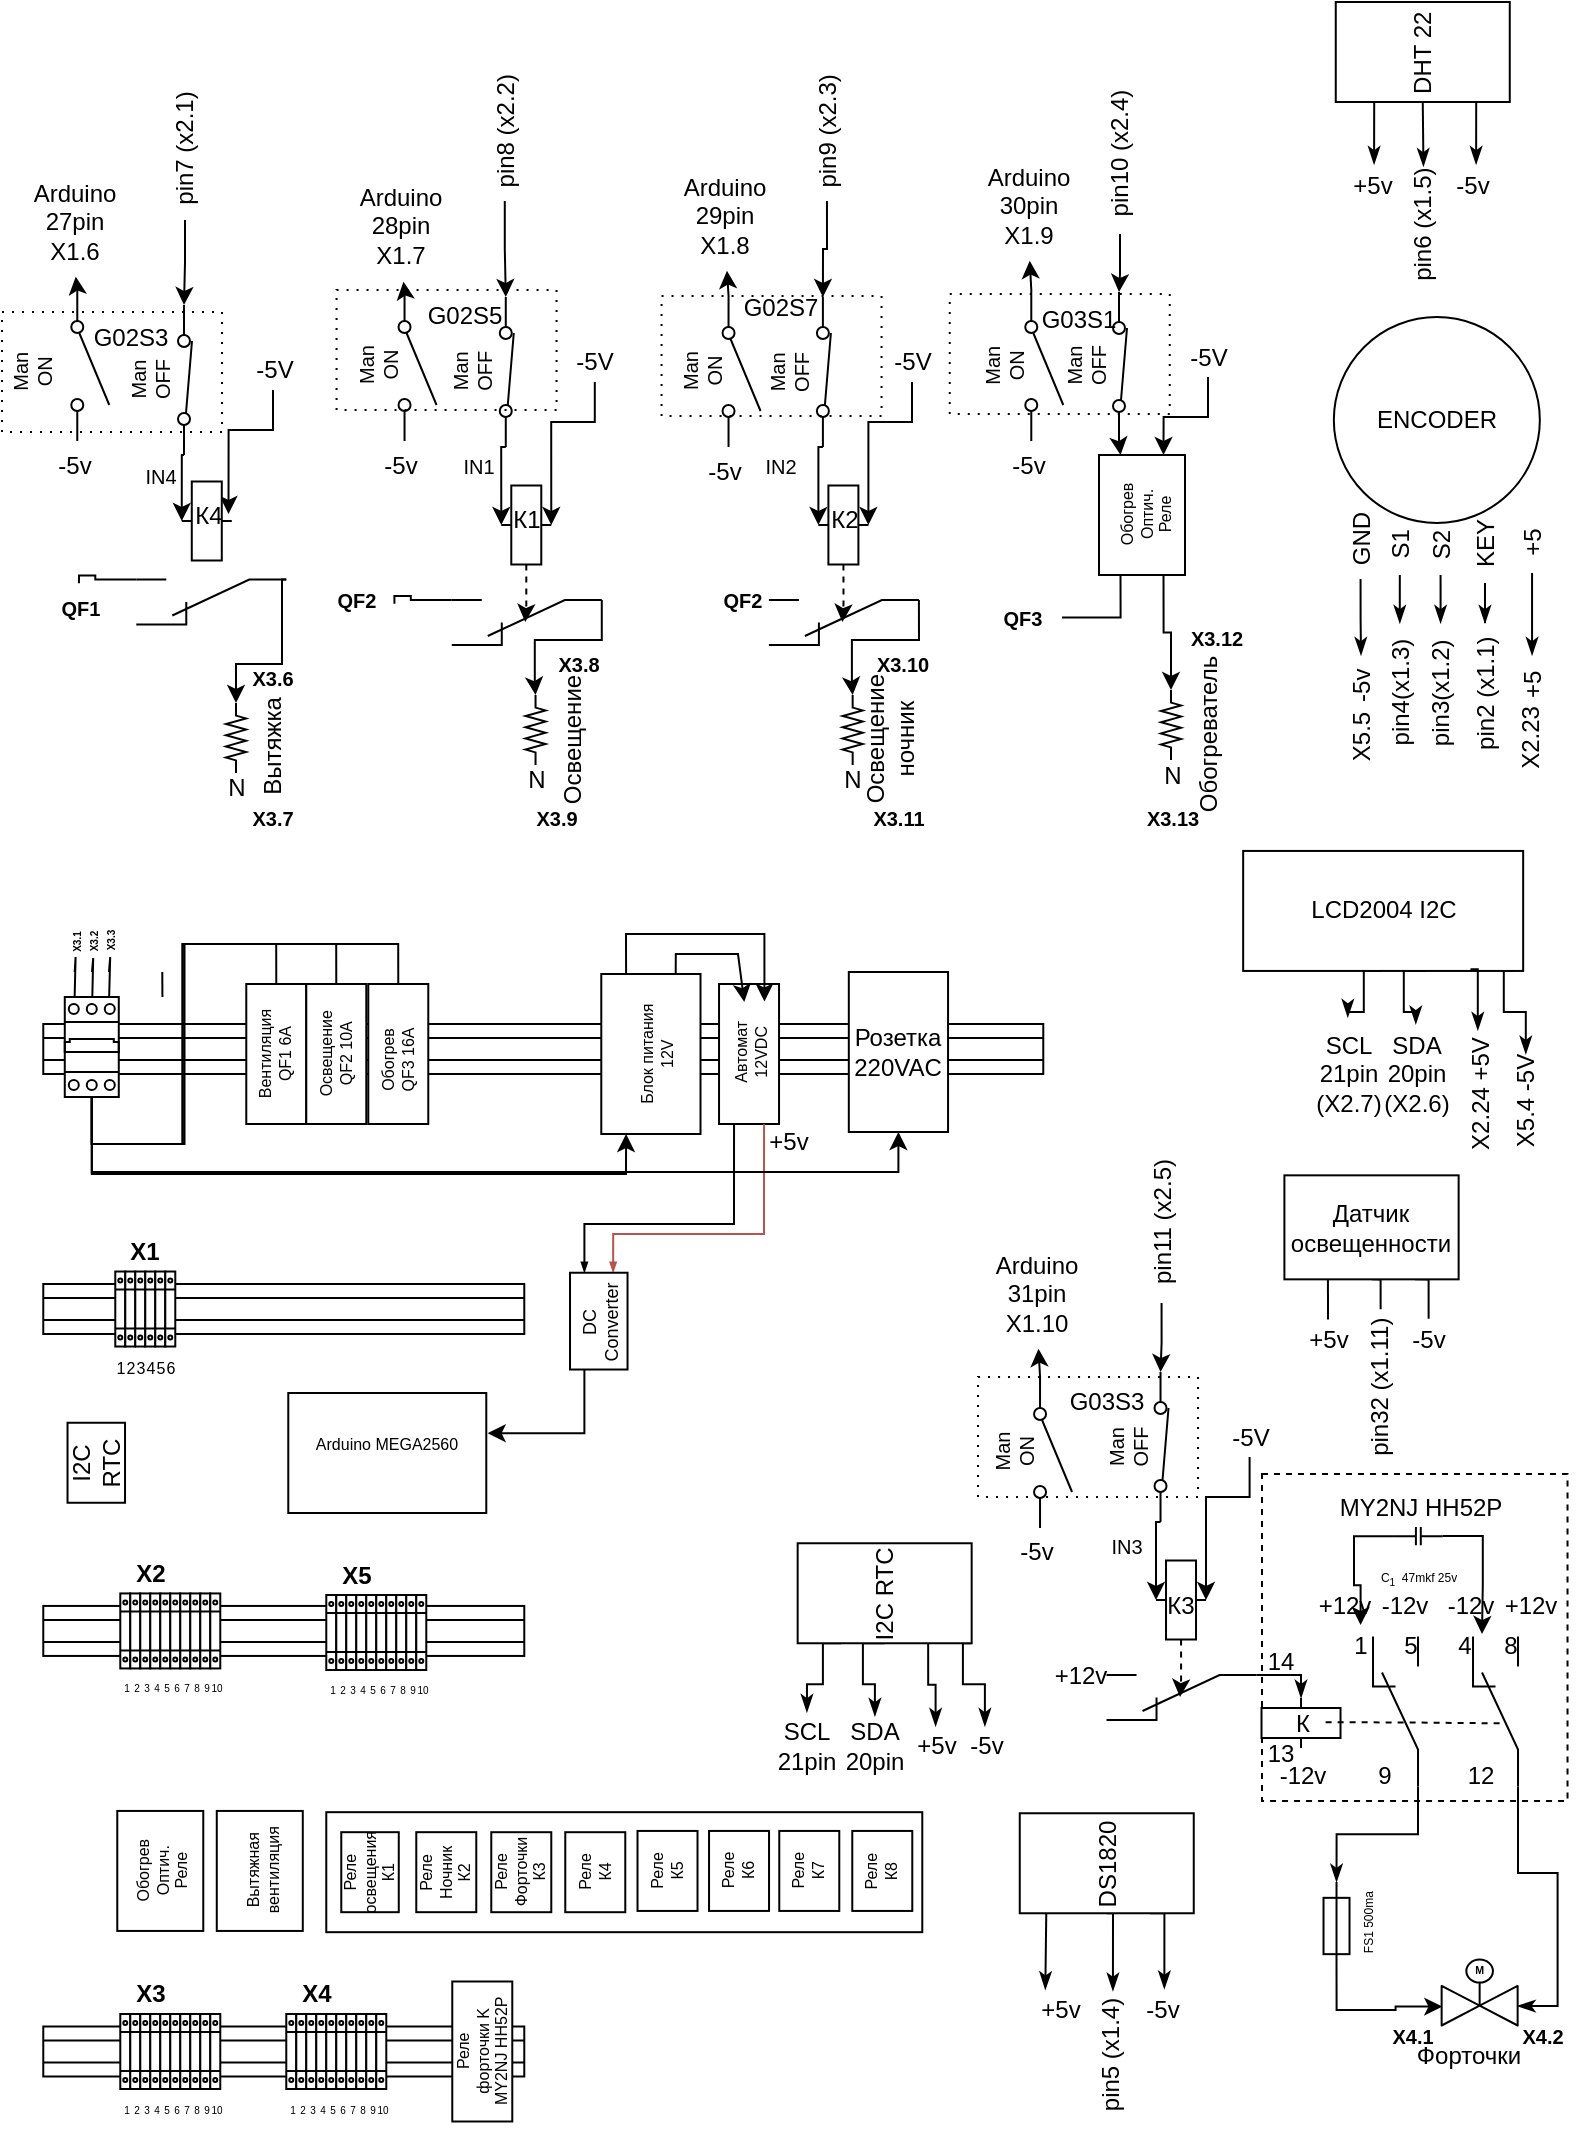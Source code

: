 <mxfile version="12.9.6" type="github">
  <diagram id="wqrzW7VOQV8VKz6F3L5b" name="Page-1">
    <mxGraphModel dx="981" dy="530" grid="1" gridSize="10" guides="1" tooltips="1" connect="1" arrows="1" fold="1" page="1" pageScale="1" pageWidth="827" pageHeight="1169" math="0" shadow="0">
      <root>
        <mxCell id="0" />
        <mxCell id="1" parent="0" />
        <mxCell id="jaT9G5v8kxIxpcAZAU5P-119" style="edgeStyle=orthogonalEdgeStyle;rounded=0;orthogonalLoop=1;jettySize=auto;html=1;fontSize=5;endArrow=none;endFill=0;" parent="1" target="jaT9G5v8kxIxpcAZAU5P-120" edge="1">
          <mxGeometry relative="1" as="geometry">
            <mxPoint x="63.58" y="581.5" as="sourcePoint" />
          </mxGeometry>
        </mxCell>
        <mxCell id="4j2mSAYdcBih2xaInqb0-171" value="" style="rounded=0;whiteSpace=wrap;html=1;dashed=1;fillColor=none;" parent="1" vertex="1">
          <mxGeometry x="640" y="820" width="152.76" height="163.5" as="geometry" />
        </mxCell>
        <mxCell id="BfqA-5hL49ObXef9dS9Z-31" value="" style="verticalLabelPosition=bottom;dashed=0;shadow=0;html=1;align=center;verticalAlign=top;shape=mxgraph.cabinets.din_rail;" parent="1" vertex="1">
          <mxGeometry x="30.64" y="885.97" width="240.5" height="25" as="geometry" />
        </mxCell>
        <mxCell id="BfqA-5hL49ObXef9dS9Z-26" value="" style="verticalLabelPosition=bottom;dashed=0;shadow=0;html=1;align=center;verticalAlign=top;shape=mxgraph.cabinets.din_rail;" parent="1" vertex="1">
          <mxGeometry x="30.64" y="595" width="500" height="25" as="geometry" />
        </mxCell>
        <mxCell id="BfqA-5hL49ObXef9dS9Z-1" value="" style="rounded=0;whiteSpace=wrap;html=1;" parent="1" vertex="1">
          <mxGeometry x="132.14" y="575" width="30" height="70" as="geometry" />
        </mxCell>
        <mxCell id="BfqA-5hL49ObXef9dS9Z-12" value="" style="rounded=0;whiteSpace=wrap;html=1;" parent="1" vertex="1">
          <mxGeometry x="193.14" y="575" width="30" height="70" as="geometry" />
        </mxCell>
        <mxCell id="BfqA-5hL49ObXef9dS9Z-14" value="" style="rounded=0;whiteSpace=wrap;html=1;" parent="1" vertex="1">
          <mxGeometry x="162.14" y="575" width="30" height="70" as="geometry" />
        </mxCell>
        <mxCell id="BfqA-5hL49ObXef9dS9Z-15" value="&lt;div&gt;Вентиляция&lt;/div&gt;&lt;div&gt;QF1 6А&lt;br&gt;&lt;/div&gt;" style="text;html=1;align=center;verticalAlign=middle;resizable=0;points=[];;autosize=1;rotation=-90;fontSize=8;" parent="1" vertex="1">
          <mxGeometry x="116.26" y="595" width="60" height="30" as="geometry" />
        </mxCell>
        <mxCell id="BfqA-5hL49ObXef9dS9Z-32" value="" style="group;fontSize=8;" parent="1" vertex="1" connectable="0">
          <mxGeometry x="61.14" y="988.47" width="60" height="60" as="geometry" />
        </mxCell>
        <mxCell id="BfqA-5hL49ObXef9dS9Z-29" value="" style="rounded=0;whiteSpace=wrap;html=1;" parent="BfqA-5hL49ObXef9dS9Z-32" vertex="1">
          <mxGeometry x="6.5" width="43" height="60" as="geometry" />
        </mxCell>
        <mxCell id="BfqA-5hL49ObXef9dS9Z-30" value="&lt;div style=&quot;font-size: 8px;&quot;&gt;&lt;font style=&quot;font-size: 8px;&quot;&gt;Обогрев&lt;/font&gt;&lt;/div&gt;&lt;div style=&quot;font-size: 8px;&quot;&gt;&lt;font style=&quot;font-size: 8px;&quot;&gt;Оптич.&lt;/font&gt;&lt;/div&gt;&lt;div style=&quot;font-size: 8px;&quot;&gt;&lt;font style=&quot;font-size: 8px;&quot;&gt;Реле&lt;br style=&quot;font-size: 8px;&quot;&gt;&lt;/font&gt;&lt;/div&gt;" style="text;html=1;align=center;verticalAlign=middle;resizable=0;points=[];;autosize=1;rotation=-90;fontSize=8;" parent="BfqA-5hL49ObXef9dS9Z-32" vertex="1">
          <mxGeometry x="5" y="10" width="50" height="40" as="geometry" />
        </mxCell>
        <mxCell id="BfqA-5hL49ObXef9dS9Z-46" value="" style="rounded=0;whiteSpace=wrap;html=1;" parent="1" vertex="1">
          <mxGeometry x="368.52" y="575" width="30" height="70" as="geometry" />
        </mxCell>
        <mxCell id="BfqA-5hL49ObXef9dS9Z-47" value="&lt;div&gt;Автомат&lt;/div&gt;12VDC" style="text;html=1;align=center;verticalAlign=middle;resizable=0;points=[];;autosize=1;rotation=-90;fontSize=8;" parent="1" vertex="1">
          <mxGeometry x="359.41" y="594" width="50" height="30" as="geometry" />
        </mxCell>
        <mxCell id="BfqA-5hL49ObXef9dS9Z-52" value="" style="group;fontSize=8;" parent="1" vertex="1" connectable="0">
          <mxGeometry x="302.14" y="570" width="75" height="80" as="geometry" />
        </mxCell>
        <mxCell id="BfqA-5hL49ObXef9dS9Z-53" value="" style="rounded=0;whiteSpace=wrap;html=1;" parent="BfqA-5hL49ObXef9dS9Z-52" vertex="1">
          <mxGeometry x="7.5" width="49.615" height="80" as="geometry" />
        </mxCell>
        <mxCell id="BfqA-5hL49ObXef9dS9Z-54" value="&lt;div&gt;Блок питания&lt;/div&gt;&lt;div&gt;12V&lt;br&gt;&lt;/div&gt;" style="text;html=1;align=center;verticalAlign=middle;resizable=0;points=[];;autosize=1;rotation=-90;fontSize=8;" parent="BfqA-5hL49ObXef9dS9Z-52" vertex="1">
          <mxGeometry x="5.231" y="25" width="60" height="30" as="geometry" />
        </mxCell>
        <mxCell id="BfqA-5hL49ObXef9dS9Z-61" value="" style="group;fontSize=8;" parent="1" vertex="1" connectable="0">
          <mxGeometry x="110.89" y="988.47" width="80" height="60" as="geometry" />
        </mxCell>
        <mxCell id="BfqA-5hL49ObXef9dS9Z-62" value="" style="rounded=0;whiteSpace=wrap;html=1;" parent="BfqA-5hL49ObXef9dS9Z-61" vertex="1">
          <mxGeometry x="6.5" width="43" height="60" as="geometry" />
        </mxCell>
        <mxCell id="BfqA-5hL49ObXef9dS9Z-63" value="&lt;div&gt;Вытяжная &lt;br&gt;&lt;/div&gt;&lt;div&gt;вентиляция&lt;/div&gt;" style="text;html=1;align=center;verticalAlign=middle;resizable=0;points=[];;autosize=1;rotation=-90;fontSize=8;" parent="BfqA-5hL49ObXef9dS9Z-61" vertex="1">
          <mxGeometry y="15" width="60" height="30" as="geometry" />
        </mxCell>
        <mxCell id="BfqA-5hL49ObXef9dS9Z-75" style="edgeStyle=orthogonalEdgeStyle;rounded=0;jumpSize=3;orthogonalLoop=1;jettySize=auto;html=1;exitX=0.25;exitY=1;exitDx=0;exitDy=0;entryX=1;entryY=0.25;entryDx=0;entryDy=0;startSize=3;endArrow=blockThin;endFill=1;endSize=3;fontSize=8;" parent="1" source="BfqA-5hL49ObXef9dS9Z-46" target="Efap1iRQcnjERVJqcO_h-54" edge="1">
          <mxGeometry relative="1" as="geometry">
            <Array as="points">
              <mxPoint x="376" y="695" />
              <mxPoint x="301" y="695" />
            </Array>
          </mxGeometry>
        </mxCell>
        <mxCell id="BfqA-5hL49ObXef9dS9Z-77" style="edgeStyle=orthogonalEdgeStyle;rounded=0;jumpSize=3;orthogonalLoop=1;jettySize=auto;html=1;exitX=0.75;exitY=1;exitDx=0;exitDy=0;entryX=1;entryY=0.75;entryDx=0;entryDy=0;startSize=3;endArrow=blockThin;endFill=1;endSize=3;fontSize=8;fillColor=#f8cecc;strokeColor=#b85450;" parent="1" source="BfqA-5hL49ObXef9dS9Z-46" target="Efap1iRQcnjERVJqcO_h-54" edge="1">
          <mxGeometry relative="1" as="geometry">
            <Array as="points">
              <mxPoint x="391" y="700" />
              <mxPoint x="316" y="700" />
            </Array>
          </mxGeometry>
        </mxCell>
        <mxCell id="BfqA-5hL49ObXef9dS9Z-78" value="" style="verticalLabelPosition=bottom;dashed=0;shadow=0;html=1;align=center;verticalAlign=top;shape=mxgraph.cabinets.din_rail;" parent="1" vertex="1">
          <mxGeometry x="30.64" y="725" width="240.5" height="25" as="geometry" />
        </mxCell>
        <mxCell id="BfqA-5hL49ObXef9dS9Z-74" value="&lt;div&gt;Arduino MEGA2560&lt;/div&gt;&lt;div&gt;&lt;br&gt;&lt;/div&gt;" style="rounded=0;whiteSpace=wrap;html=1;fontSize=8;" parent="1" vertex="1">
          <mxGeometry x="153.14" y="779.5" width="99" height="60" as="geometry" />
        </mxCell>
        <mxCell id="BfqA-5hL49ObXef9dS9Z-80" value="1" style="verticalLabelPosition=bottom;dashed=0;shadow=0;html=1;align=center;verticalAlign=top;shape=mxgraph.cabinets.terminal_6_25mm2;fontSize=8;" parent="1" vertex="1">
          <mxGeometry x="66.64" y="718.76" width="5" height="37.5" as="geometry" />
        </mxCell>
        <mxCell id="BfqA-5hL49ObXef9dS9Z-84" value="2" style="verticalLabelPosition=bottom;dashed=0;shadow=0;html=1;align=center;verticalAlign=top;shape=mxgraph.cabinets.terminal_6_25mm2;fontSize=8;" parent="1" vertex="1">
          <mxGeometry x="71.64" y="718.76" width="5" height="37.5" as="geometry" />
        </mxCell>
        <mxCell id="BfqA-5hL49ObXef9dS9Z-85" value="3" style="verticalLabelPosition=bottom;dashed=0;shadow=0;html=1;align=center;verticalAlign=top;shape=mxgraph.cabinets.terminal_6_25mm2;fontSize=8;" parent="1" vertex="1">
          <mxGeometry x="76.64" y="718.76" width="5" height="37.5" as="geometry" />
        </mxCell>
        <mxCell id="BfqA-5hL49ObXef9dS9Z-86" value="4" style="verticalLabelPosition=bottom;dashed=0;shadow=0;html=1;align=center;verticalAlign=top;shape=mxgraph.cabinets.terminal_6_25mm2;fontSize=8;" parent="1" vertex="1">
          <mxGeometry x="81.64" y="718.76" width="5" height="37.5" as="geometry" />
        </mxCell>
        <mxCell id="BfqA-5hL49ObXef9dS9Z-87" value="5" style="verticalLabelPosition=bottom;dashed=0;shadow=0;html=1;align=center;verticalAlign=top;shape=mxgraph.cabinets.terminal_6_25mm2;fontSize=8;" parent="1" vertex="1">
          <mxGeometry x="86.64" y="718.76" width="5" height="37.5" as="geometry" />
        </mxCell>
        <mxCell id="BfqA-5hL49ObXef9dS9Z-88" value="6" style="verticalLabelPosition=bottom;dashed=0;shadow=0;html=1;align=center;verticalAlign=top;shape=mxgraph.cabinets.terminal_6_25mm2;fontSize=8;" parent="1" vertex="1">
          <mxGeometry x="91.64" y="718.76" width="5" height="37.5" as="geometry" />
        </mxCell>
        <mxCell id="BfqA-5hL49ObXef9dS9Z-100" value="1" style="verticalLabelPosition=bottom;dashed=0;shadow=0;html=1;align=center;verticalAlign=top;shape=mxgraph.cabinets.terminal_6_25mm2;fontSize=5;" parent="1" vertex="1">
          <mxGeometry x="69.14" y="879.72" width="5" height="37.5" as="geometry" />
        </mxCell>
        <mxCell id="BfqA-5hL49ObXef9dS9Z-101" value="2" style="verticalLabelPosition=bottom;dashed=0;shadow=0;html=1;align=center;verticalAlign=top;shape=mxgraph.cabinets.terminal_6_25mm2;fontSize=5;" parent="1" vertex="1">
          <mxGeometry x="74.14" y="879.72" width="5" height="37.5" as="geometry" />
        </mxCell>
        <mxCell id="BfqA-5hL49ObXef9dS9Z-102" value="3" style="verticalLabelPosition=bottom;dashed=0;shadow=0;html=1;align=center;verticalAlign=top;shape=mxgraph.cabinets.terminal_6_25mm2;fontSize=5;" parent="1" vertex="1">
          <mxGeometry x="79.14" y="879.72" width="5" height="37.5" as="geometry" />
        </mxCell>
        <mxCell id="BfqA-5hL49ObXef9dS9Z-103" value="4" style="verticalLabelPosition=bottom;dashed=0;shadow=0;html=1;align=center;verticalAlign=top;shape=mxgraph.cabinets.terminal_6_25mm2;fontSize=5;" parent="1" vertex="1">
          <mxGeometry x="84.14" y="879.72" width="5" height="37.5" as="geometry" />
        </mxCell>
        <mxCell id="BfqA-5hL49ObXef9dS9Z-104" value="5" style="verticalLabelPosition=bottom;dashed=0;shadow=0;html=1;align=center;verticalAlign=top;shape=mxgraph.cabinets.terminal_6_25mm2;fontSize=5;" parent="1" vertex="1">
          <mxGeometry x="89.14" y="879.72" width="5" height="37.5" as="geometry" />
        </mxCell>
        <mxCell id="BfqA-5hL49ObXef9dS9Z-105" value="6" style="verticalLabelPosition=bottom;dashed=0;shadow=0;html=1;align=center;verticalAlign=top;shape=mxgraph.cabinets.terminal_6_25mm2;fontSize=5;" parent="1" vertex="1">
          <mxGeometry x="94.14" y="879.72" width="5" height="37.5" as="geometry" />
        </mxCell>
        <mxCell id="9ChTPCuCqNJJcKxQrMFu-1" value="" style="rounded=0;whiteSpace=wrap;html=1;" parent="1" vertex="1">
          <mxGeometry x="172.14" y="989.09" width="298" height="60" as="geometry" />
        </mxCell>
        <mxCell id="9ChTPCuCqNJJcKxQrMFu-2" value="&lt;div style=&quot;font-size: 8px&quot;&gt;Реле&lt;/div&gt;&lt;div style=&quot;font-size: 8px&quot;&gt;освещения&lt;/div&gt;&lt;div style=&quot;font-size: 8px&quot;&gt;К1&lt;br&gt;&lt;/div&gt;" style="rounded=0;whiteSpace=wrap;html=1;rotation=-90;" parent="1" vertex="1">
          <mxGeometry x="174.01" y="1004.72" width="40" height="28.75" as="geometry" />
        </mxCell>
        <mxCell id="9ChTPCuCqNJJcKxQrMFu-6" value="&lt;div style=&quot;font-size: 8px&quot;&gt;&lt;font style=&quot;font-size: 8px&quot;&gt;Реле&lt;/font&gt;&lt;/div&gt;&lt;div style=&quot;font-size: 8px&quot;&gt;&lt;font style=&quot;font-size: 8px&quot;&gt;Ночник&lt;br&gt;&lt;/font&gt;&lt;/div&gt;&lt;div style=&quot;font-size: 8px&quot;&gt;&lt;font style=&quot;font-size: 8px&quot;&gt;К2&lt;/font&gt;&lt;br&gt;&lt;/div&gt;" style="rounded=0;whiteSpace=wrap;html=1;rotation=-90;" parent="1" vertex="1">
          <mxGeometry x="212.14" y="1004.09" width="40" height="30" as="geometry" />
        </mxCell>
        <mxCell id="4j2mSAYdcBih2xaInqb0-1" value="+5v" style="text;html=1;align=center;verticalAlign=middle;resizable=0;points=[];autosize=1;" parent="1" vertex="1">
          <mxGeometry x="388.45" y="644" width="30" height="20" as="geometry" />
        </mxCell>
        <mxCell id="4j2mSAYdcBih2xaInqb0-16" style="edgeStyle=orthogonalEdgeStyle;rounded=0;orthogonalLoop=1;jettySize=auto;html=1;entryX=0.5;entryY=1;entryDx=0;entryDy=0;entryPerimeter=0;" parent="1" source="4j2mSAYdcBih2xaInqb0-15" target="4j2mSAYdcBih2xaInqb0-85" edge="1">
          <mxGeometry relative="1" as="geometry">
            <mxPoint x="284.14" y="313.0" as="targetPoint" />
            <Array as="points">
              <mxPoint x="306.39" y="294" />
              <mxPoint x="284.39" y="294" />
            </Array>
          </mxGeometry>
        </mxCell>
        <mxCell id="4j2mSAYdcBih2xaInqb0-15" value="-5V" style="text;html=1;align=center;verticalAlign=middle;resizable=0;points=[];autosize=1;" parent="1" vertex="1">
          <mxGeometry x="291.39" y="254" width="30" height="20" as="geometry" />
        </mxCell>
        <mxCell id="4j2mSAYdcBih2xaInqb0-90" style="edgeStyle=orthogonalEdgeStyle;rounded=0;orthogonalLoop=1;jettySize=auto;html=1;exitX=0;exitY=0.43;exitDx=0;exitDy=0;exitPerimeter=0;entryX=0.5;entryY=0;entryDx=0;entryDy=0;entryPerimeter=0;" parent="1" source="4j2mSAYdcBih2xaInqb0-32" target="4j2mSAYdcBih2xaInqb0-85" edge="1">
          <mxGeometry relative="1" as="geometry" />
        </mxCell>
        <mxCell id="4j2mSAYdcBih2xaInqb0-32" value="" style="pointerEvents=1;verticalLabelPosition=bottom;shadow=0;dashed=0;align=center;html=1;verticalAlign=top;shape=mxgraph.electrical.electro-mechanical.stay_put;rotation=-90;" parent="1" vertex="1">
          <mxGeometry x="224.89" y="265.5" width="75" height="7" as="geometry" />
        </mxCell>
        <mxCell id="4j2mSAYdcBih2xaInqb0-33" value="&lt;div style=&quot;font-size: 10px&quot;&gt;&lt;font style=&quot;font-size: 10px&quot;&gt;Man&lt;/font&gt;&lt;/div&gt;&lt;div style=&quot;font-size: 10px&quot;&gt;&lt;font style=&quot;font-size: 10px&quot;&gt;&lt;font style=&quot;font-size: 10px&quot;&gt;OFF&lt;/font&gt;&lt;br&gt;&lt;/font&gt;&lt;/div&gt;" style="text;html=1;align=center;verticalAlign=middle;resizable=0;points=[];autosize=1;rotation=-90;" parent="1" vertex="1">
          <mxGeometry x="224.89" y="254" width="40" height="30" as="geometry" />
        </mxCell>
        <mxCell id="4j2mSAYdcBih2xaInqb0-40" value="" style="group;fontSize=8;" parent="1" vertex="1" connectable="0">
          <mxGeometry x="552" y="310.5" width="60" height="60" as="geometry" />
        </mxCell>
        <mxCell id="4j2mSAYdcBih2xaInqb0-41" value="" style="rounded=0;whiteSpace=wrap;html=1;" parent="4j2mSAYdcBih2xaInqb0-40" vertex="1">
          <mxGeometry x="6.5" width="43" height="60" as="geometry" />
        </mxCell>
        <mxCell id="4j2mSAYdcBih2xaInqb0-42" value="&lt;div style=&quot;font-size: 8px;&quot;&gt;&lt;font style=&quot;font-size: 8px;&quot;&gt;Обогрев&lt;/font&gt;&lt;/div&gt;&lt;div style=&quot;font-size: 8px;&quot;&gt;&lt;font style=&quot;font-size: 8px;&quot;&gt;Оптич.&lt;/font&gt;&lt;/div&gt;&lt;div style=&quot;font-size: 8px;&quot;&gt;&lt;font style=&quot;font-size: 8px;&quot;&gt;Реле&lt;br style=&quot;font-size: 8px;&quot;&gt;&lt;/font&gt;&lt;/div&gt;" style="text;html=1;align=center;verticalAlign=middle;resizable=0;points=[];;autosize=1;rotation=-90;fontSize=8;" parent="4j2mSAYdcBih2xaInqb0-40" vertex="1">
          <mxGeometry x="5" y="10" width="50" height="40" as="geometry" />
        </mxCell>
        <mxCell id="4j2mSAYdcBih2xaInqb0-43" value="" style="pointerEvents=1;verticalLabelPosition=bottom;shadow=0;dashed=0;align=center;html=1;verticalAlign=top;shape=mxgraph.electrical.resistors.resistor_2;rotation=90;" parent="1" vertex="1">
          <mxGeometry x="577" y="440.5" width="35" height="10" as="geometry" />
        </mxCell>
        <mxCell id="4j2mSAYdcBih2xaInqb0-44" style="edgeStyle=orthogonalEdgeStyle;rounded=0;orthogonalLoop=1;jettySize=auto;html=1;exitX=0.75;exitY=1;exitDx=0;exitDy=0;entryX=0;entryY=0.5;entryDx=0;entryDy=0;entryPerimeter=0;" parent="1" source="4j2mSAYdcBih2xaInqb0-41" target="4j2mSAYdcBih2xaInqb0-43" edge="1">
          <mxGeometry relative="1" as="geometry" />
        </mxCell>
        <mxCell id="4j2mSAYdcBih2xaInqb0-47" style="edgeStyle=orthogonalEdgeStyle;rounded=0;orthogonalLoop=1;jettySize=auto;html=1;entryX=0.75;entryY=0;entryDx=0;entryDy=0;" parent="1" source="4j2mSAYdcBih2xaInqb0-48" target="4j2mSAYdcBih2xaInqb0-41" edge="1">
          <mxGeometry relative="1" as="geometry">
            <Array as="points">
              <mxPoint x="613" y="291.5" />
              <mxPoint x="591" y="291.5" />
            </Array>
          </mxGeometry>
        </mxCell>
        <mxCell id="4j2mSAYdcBih2xaInqb0-48" value="-5V" style="text;html=1;align=center;verticalAlign=middle;resizable=0;points=[];autosize=1;" parent="1" vertex="1">
          <mxGeometry x="598" y="251.5" width="30" height="20" as="geometry" />
        </mxCell>
        <mxCell id="4j2mSAYdcBih2xaInqb0-49" value="N" style="text;html=1;align=center;verticalAlign=middle;resizable=0;points=[];autosize=1;" parent="1" vertex="1">
          <mxGeometry x="584.5" y="460.5" width="20" height="20" as="geometry" />
        </mxCell>
        <mxCell id="4j2mSAYdcBih2xaInqb0-56" style="edgeStyle=orthogonalEdgeStyle;rounded=0;orthogonalLoop=1;jettySize=auto;html=1;exitX=0;exitY=0.43;exitDx=0;exitDy=0;exitPerimeter=0;entryX=0.25;entryY=0;entryDx=0;entryDy=0;" parent="1" source="4j2mSAYdcBih2xaInqb0-57" target="4j2mSAYdcBih2xaInqb0-41" edge="1">
          <mxGeometry relative="1" as="geometry" />
        </mxCell>
        <mxCell id="4j2mSAYdcBih2xaInqb0-57" value="" style="pointerEvents=1;verticalLabelPosition=bottom;shadow=0;dashed=0;align=center;html=1;verticalAlign=top;shape=mxgraph.electrical.electro-mechanical.stay_put;rotation=-90;" parent="1" vertex="1">
          <mxGeometry x="531.5" y="263" width="75" height="7" as="geometry" />
        </mxCell>
        <mxCell id="4j2mSAYdcBih2xaInqb0-58" value="&lt;div style=&quot;font-size: 10px&quot;&gt;&lt;font style=&quot;font-size: 10px&quot;&gt;Man&lt;/font&gt;&lt;/div&gt;&lt;div style=&quot;font-size: 10px&quot;&gt;&lt;font style=&quot;font-size: 10px&quot;&gt;&lt;font style=&quot;font-size: 10px&quot;&gt;OFF&lt;/font&gt;&lt;br&gt;&lt;/font&gt;&lt;/div&gt;" style="text;html=1;align=center;verticalAlign=middle;resizable=0;points=[];autosize=1;rotation=-90;" parent="1" vertex="1">
          <mxGeometry x="531.5" y="251.5" width="40" height="30" as="geometry" />
        </mxCell>
        <mxCell id="4j2mSAYdcBih2xaInqb0-59" value="Обогреватель" style="text;html=1;align=center;verticalAlign=middle;resizable=0;points=[];autosize=1;rotation=-90;" parent="1" vertex="1">
          <mxGeometry x="563" y="440.5" width="100" height="20" as="geometry" />
        </mxCell>
        <mxCell id="4j2mSAYdcBih2xaInqb0-67" value="" style="pointerEvents=1;verticalLabelPosition=bottom;shadow=0;dashed=0;align=center;html=1;verticalAlign=top;shape=mxgraph.electrical.resistors.resistor_2;rotation=90;" parent="1" vertex="1">
          <mxGeometry x="109.5" y="447" width="35" height="10" as="geometry" />
        </mxCell>
        <mxCell id="4j2mSAYdcBih2xaInqb0-68" style="edgeStyle=orthogonalEdgeStyle;rounded=0;orthogonalLoop=1;jettySize=auto;html=1;exitX=0;exitY=1;exitDx=0;exitDy=0;entryX=0;entryY=0.5;entryDx=0;entryDy=0;entryPerimeter=0;exitPerimeter=0;" parent="1" source="Efap1iRQcnjERVJqcO_h-7" target="4j2mSAYdcBih2xaInqb0-67" edge="1">
          <mxGeometry relative="1" as="geometry">
            <mxPoint x="123.25" y="377" as="sourcePoint" />
            <Array as="points">
              <mxPoint x="150" y="373" />
              <mxPoint x="150" y="415" />
              <mxPoint x="127" y="415" />
            </Array>
          </mxGeometry>
        </mxCell>
        <mxCell id="4j2mSAYdcBih2xaInqb0-71" style="edgeStyle=orthogonalEdgeStyle;rounded=0;orthogonalLoop=1;jettySize=auto;html=1;entryX=0.858;entryY=0.45;entryDx=0;entryDy=0;entryPerimeter=0;" parent="1" source="4j2mSAYdcBih2xaInqb0-72" target="Efap1iRQcnjERVJqcO_h-2" edge="1">
          <mxGeometry relative="1" as="geometry">
            <Array as="points">
              <mxPoint x="145" y="298" />
              <mxPoint x="123" y="298" />
            </Array>
            <mxPoint x="123.25" y="317" as="targetPoint" />
          </mxGeometry>
        </mxCell>
        <mxCell id="4j2mSAYdcBih2xaInqb0-72" value="-5V" style="text;html=1;align=center;verticalAlign=middle;resizable=0;points=[];autosize=1;" parent="1" vertex="1">
          <mxGeometry x="130.5" y="258" width="30" height="20" as="geometry" />
        </mxCell>
        <mxCell id="4j2mSAYdcBih2xaInqb0-73" value="N" style="text;html=1;align=center;verticalAlign=middle;resizable=0;points=[];autosize=1;" parent="1" vertex="1">
          <mxGeometry x="117" y="467" width="20" height="20" as="geometry" />
        </mxCell>
        <mxCell id="-HmU7vcWA85NnbVbGg3t-3" style="edgeStyle=orthogonalEdgeStyle;rounded=0;orthogonalLoop=1;jettySize=auto;html=1;exitX=0;exitY=0.84;exitDx=0;exitDy=0;exitPerimeter=0;entryX=0.522;entryY=1.057;entryDx=0;entryDy=0;entryPerimeter=0;" parent="1" source="4j2mSAYdcBih2xaInqb0-77" target="-HmU7vcWA85NnbVbGg3t-1" edge="1">
          <mxGeometry relative="1" as="geometry" />
        </mxCell>
        <mxCell id="4j2mSAYdcBih2xaInqb0-77" value="" style="pointerEvents=1;verticalLabelPosition=bottom;shadow=0;dashed=0;align=center;html=1;verticalAlign=top;shape=mxgraph.electrical.electro-mechanical.simple_switch;rotation=90;" parent="1" vertex="1">
          <mxGeometry x="16.64" y="256.5" width="75" height="19" as="geometry" />
        </mxCell>
        <mxCell id="4j2mSAYdcBih2xaInqb0-78" value="-5v" style="text;html=1;align=center;verticalAlign=middle;resizable=0;points=[];autosize=1;" parent="1" vertex="1">
          <mxGeometry x="30.76" y="305.5" width="30" height="20" as="geometry" />
        </mxCell>
        <mxCell id="4j2mSAYdcBih2xaInqb0-79" value="&lt;div style=&quot;font-size: 10px&quot;&gt;&lt;font style=&quot;font-size: 10px&quot;&gt;Man&lt;/font&gt;&lt;/div&gt;&lt;div style=&quot;font-size: 10px&quot;&gt;&lt;font style=&quot;font-size: 10px&quot;&gt;&lt;font style=&quot;font-size: 10px&quot;&gt;ON&lt;/font&gt;&lt;br&gt;&lt;/font&gt;&lt;/div&gt;" style="text;html=1;align=center;verticalAlign=middle;resizable=0;points=[];autosize=1;rotation=-90;" parent="1" vertex="1">
          <mxGeometry x="5.15" y="254" width="40" height="30" as="geometry" />
        </mxCell>
        <mxCell id="Efap1iRQcnjERVJqcO_h-6" style="edgeStyle=orthogonalEdgeStyle;rounded=0;orthogonalLoop=1;jettySize=auto;html=1;exitX=0;exitY=0.43;exitDx=0;exitDy=0;exitPerimeter=0;entryX=0.5;entryY=0;entryDx=0;entryDy=0;entryPerimeter=0;" edge="1" parent="1" source="4j2mSAYdcBih2xaInqb0-81" target="Efap1iRQcnjERVJqcO_h-1">
          <mxGeometry relative="1" as="geometry" />
        </mxCell>
        <mxCell id="4j2mSAYdcBih2xaInqb0-81" value="" style="pointerEvents=1;verticalLabelPosition=bottom;shadow=0;dashed=0;align=center;html=1;verticalAlign=top;shape=mxgraph.electrical.electro-mechanical.stay_put;rotation=-90;" parent="1" vertex="1">
          <mxGeometry x="64" y="269.5" width="75" height="7" as="geometry" />
        </mxCell>
        <mxCell id="4j2mSAYdcBih2xaInqb0-82" value="&lt;div style=&quot;font-size: 10px&quot;&gt;&lt;font style=&quot;font-size: 10px&quot;&gt;Man&lt;/font&gt;&lt;/div&gt;&lt;div style=&quot;font-size: 10px&quot;&gt;&lt;font style=&quot;font-size: 10px&quot;&gt;&lt;font style=&quot;font-size: 10px&quot;&gt;OFF&lt;/font&gt;&lt;br&gt;&lt;/font&gt;&lt;/div&gt;" style="text;html=1;align=center;verticalAlign=middle;resizable=0;points=[];autosize=1;rotation=-90;" parent="1" vertex="1">
          <mxGeometry x="64" y="258" width="40" height="30" as="geometry" />
        </mxCell>
        <mxCell id="4j2mSAYdcBih2xaInqb0-83" value="Вытяжка" style="text;html=1;align=center;verticalAlign=middle;resizable=0;points=[];autosize=1;rotation=-90;" parent="1" vertex="1">
          <mxGeometry x="110.5" y="447" width="70" height="20" as="geometry" />
        </mxCell>
        <mxCell id="4j2mSAYdcBih2xaInqb0-98" style="edgeStyle=orthogonalEdgeStyle;rounded=0;orthogonalLoop=1;jettySize=auto;html=1;exitX=0;exitY=1;exitDx=0;exitDy=0;exitPerimeter=0;entryX=0;entryY=0.5;entryDx=0;entryDy=0;entryPerimeter=0;" parent="1" source="4j2mSAYdcBih2xaInqb0-84" target="4j2mSAYdcBih2xaInqb0-95" edge="1">
          <mxGeometry relative="1" as="geometry">
            <Array as="points">
              <mxPoint x="310.39" y="403" />
              <mxPoint x="276.39" y="403" />
              <mxPoint x="276.39" y="426" />
            </Array>
          </mxGeometry>
        </mxCell>
        <mxCell id="4j2mSAYdcBih2xaInqb0-84" value="" style="pointerEvents=1;verticalLabelPosition=bottom;shadow=0;dashed=0;align=center;html=1;verticalAlign=top;shape=mxgraph.electrical.electro-mechanical.changeover_contact;rotation=-180;" parent="1" vertex="1">
          <mxGeometry x="234.89" y="383" width="75" height="22.5" as="geometry" />
        </mxCell>
        <mxCell id="4j2mSAYdcBih2xaInqb0-94" style="edgeStyle=orthogonalEdgeStyle;rounded=0;orthogonalLoop=1;jettySize=auto;html=1;entryX=0.51;entryY=0.511;entryDx=0;entryDy=0;entryPerimeter=0;dashed=1;" parent="1" source="4j2mSAYdcBih2xaInqb0-85" target="4j2mSAYdcBih2xaInqb0-84" edge="1">
          <mxGeometry relative="1" as="geometry" />
        </mxCell>
        <mxCell id="4j2mSAYdcBih2xaInqb0-85" value="" style="pointerEvents=1;verticalLabelPosition=bottom;shadow=0;dashed=0;align=center;html=1;verticalAlign=top;shape=mxgraph.electrical.electro-mechanical.relay_coil;rotation=-90;" parent="1" vertex="1">
          <mxGeometry x="252.39" y="333" width="39.5" height="25" as="geometry" />
        </mxCell>
        <mxCell id="4j2mSAYdcBih2xaInqb0-87" value="К1" style="text;html=1;align=center;verticalAlign=middle;resizable=0;points=[];autosize=1;" parent="1" vertex="1">
          <mxGeometry x="257.27" y="333" width="30" height="20" as="geometry" />
        </mxCell>
        <mxCell id="4j2mSAYdcBih2xaInqb0-95" value="" style="pointerEvents=1;verticalLabelPosition=bottom;shadow=0;dashed=0;align=center;html=1;verticalAlign=top;shape=mxgraph.electrical.resistors.resistor_2;rotation=90;" parent="1" vertex="1">
          <mxGeometry x="259.27" y="443" width="35" height="10" as="geometry" />
        </mxCell>
        <mxCell id="4j2mSAYdcBih2xaInqb0-96" value="N" style="text;html=1;align=center;verticalAlign=middle;resizable=0;points=[];autosize=1;" parent="1" vertex="1">
          <mxGeometry x="266.77" y="463" width="20" height="20" as="geometry" />
        </mxCell>
        <mxCell id="4j2mSAYdcBih2xaInqb0-97" value="&lt;div&gt;Освещение&lt;/div&gt;" style="text;html=1;align=center;verticalAlign=middle;resizable=0;points=[];autosize=1;rotation=-90;" parent="1" vertex="1">
          <mxGeometry x="255.27" y="443" width="80" height="20" as="geometry" />
        </mxCell>
        <mxCell id="4j2mSAYdcBih2xaInqb0-127" style="edgeStyle=orthogonalEdgeStyle;rounded=0;orthogonalLoop=1;jettySize=auto;html=1;entryX=0.5;entryY=1;entryDx=0;entryDy=0;entryPerimeter=0;" parent="1" source="4j2mSAYdcBih2xaInqb0-128" target="4j2mSAYdcBih2xaInqb0-141" edge="1">
          <mxGeometry relative="1" as="geometry">
            <mxPoint x="611.51" y="850.5" as="targetPoint" />
            <Array as="points">
              <mxPoint x="633.76" y="831.5" />
              <mxPoint x="611.76" y="831.5" />
            </Array>
          </mxGeometry>
        </mxCell>
        <mxCell id="4j2mSAYdcBih2xaInqb0-128" value="-5V" style="text;html=1;align=center;verticalAlign=middle;resizable=0;points=[];autosize=1;" parent="1" vertex="1">
          <mxGeometry x="618.76" y="791.5" width="30" height="20" as="geometry" />
        </mxCell>
        <mxCell id="4j2mSAYdcBih2xaInqb0-135" style="edgeStyle=orthogonalEdgeStyle;rounded=0;orthogonalLoop=1;jettySize=auto;html=1;exitX=0;exitY=0.43;exitDx=0;exitDy=0;exitPerimeter=0;entryX=0.5;entryY=0;entryDx=0;entryDy=0;entryPerimeter=0;" parent="1" source="4j2mSAYdcBih2xaInqb0-136" target="4j2mSAYdcBih2xaInqb0-141" edge="1">
          <mxGeometry relative="1" as="geometry" />
        </mxCell>
        <mxCell id="4j2mSAYdcBih2xaInqb0-136" value="" style="pointerEvents=1;verticalLabelPosition=bottom;shadow=0;dashed=0;align=center;html=1;verticalAlign=top;shape=mxgraph.electrical.electro-mechanical.stay_put;rotation=-90;" parent="1" vertex="1">
          <mxGeometry x="552.26" y="803" width="75" height="7" as="geometry" />
        </mxCell>
        <mxCell id="4j2mSAYdcBih2xaInqb0-137" value="&lt;div style=&quot;font-size: 10px&quot;&gt;&lt;font style=&quot;font-size: 10px&quot;&gt;Man&lt;/font&gt;&lt;/div&gt;&lt;div style=&quot;font-size: 10px&quot;&gt;&lt;font style=&quot;font-size: 10px&quot;&gt;&lt;font style=&quot;font-size: 10px&quot;&gt;OFF&lt;/font&gt;&lt;br&gt;&lt;/font&gt;&lt;/div&gt;" style="text;html=1;align=center;verticalAlign=middle;resizable=0;points=[];autosize=1;rotation=-90;" parent="1" vertex="1">
          <mxGeometry x="552.26" y="791.5" width="40" height="30" as="geometry" />
        </mxCell>
        <mxCell id="4j2mSAYdcBih2xaInqb0-164" style="edgeStyle=orthogonalEdgeStyle;rounded=0;orthogonalLoop=1;jettySize=auto;html=1;exitX=0;exitY=1;exitDx=0;exitDy=0;exitPerimeter=0;entryX=0.5;entryY=0;entryDx=0;entryDy=0;entryPerimeter=0;endArrow=classicThin;endFill=1;" parent="1" source="4j2mSAYdcBih2xaInqb0-139" target="4j2mSAYdcBih2xaInqb0-160" edge="1">
          <mxGeometry relative="1" as="geometry" />
        </mxCell>
        <mxCell id="4j2mSAYdcBih2xaInqb0-139" value="" style="pointerEvents=1;verticalLabelPosition=bottom;shadow=0;dashed=0;align=center;html=1;verticalAlign=top;shape=mxgraph.electrical.electro-mechanical.changeover_contact;rotation=-180;" parent="1" vertex="1">
          <mxGeometry x="562.26" y="920.5" width="75" height="22.5" as="geometry" />
        </mxCell>
        <mxCell id="4j2mSAYdcBih2xaInqb0-140" style="edgeStyle=orthogonalEdgeStyle;rounded=0;orthogonalLoop=1;jettySize=auto;html=1;entryX=0.51;entryY=0.511;entryDx=0;entryDy=0;entryPerimeter=0;dashed=1;" parent="1" source="4j2mSAYdcBih2xaInqb0-141" target="4j2mSAYdcBih2xaInqb0-139" edge="1">
          <mxGeometry relative="1" as="geometry" />
        </mxCell>
        <mxCell id="4j2mSAYdcBih2xaInqb0-141" value="" style="pointerEvents=1;verticalLabelPosition=bottom;shadow=0;dashed=0;align=center;html=1;verticalAlign=top;shape=mxgraph.electrical.electro-mechanical.relay_coil;rotation=-90;" parent="1" vertex="1">
          <mxGeometry x="579.76" y="870.5" width="39.5" height="25" as="geometry" />
        </mxCell>
        <mxCell id="4j2mSAYdcBih2xaInqb0-142" value="К3" style="text;html=1;align=center;verticalAlign=middle;resizable=0;points=[];autosize=1;" parent="1" vertex="1">
          <mxGeometry x="584.14" y="875.5" width="30" height="20" as="geometry" />
        </mxCell>
        <mxCell id="4j2mSAYdcBih2xaInqb0-167" style="edgeStyle=orthogonalEdgeStyle;rounded=0;orthogonalLoop=1;jettySize=auto;html=1;exitX=0;exitY=1;exitDx=0;exitDy=0;exitPerimeter=0;entryX=0;entryY=0.5;entryDx=0;entryDy=0;entryPerimeter=0;endArrow=classicThin;endFill=1;" parent="1" source="4j2mSAYdcBih2xaInqb0-146" target="Efap1iRQcnjERVJqcO_h-51" edge="1">
          <mxGeometry relative="1" as="geometry" />
        </mxCell>
        <mxCell id="4j2mSAYdcBih2xaInqb0-146" value="" style="pointerEvents=1;verticalLabelPosition=bottom;shadow=0;dashed=0;align=center;html=1;verticalAlign=top;shape=mxgraph.electrical.electro-mechanical.changeover_contact;rotation=-90;" parent="1" vertex="1">
          <mxGeometry x="669.26" y="927.5" width="75" height="22.5" as="geometry" />
        </mxCell>
        <mxCell id="4j2mSAYdcBih2xaInqb0-168" style="edgeStyle=orthogonalEdgeStyle;rounded=0;orthogonalLoop=1;jettySize=auto;html=1;exitX=0;exitY=1;exitDx=0;exitDy=0;exitPerimeter=0;entryX=0.998;entryY=0.705;entryDx=0;entryDy=0;entryPerimeter=0;endArrow=classicThin;endFill=1;" parent="1" source="4j2mSAYdcBih2xaInqb0-147" target="4j2mSAYdcBih2xaInqb0-166" edge="1">
          <mxGeometry relative="1" as="geometry" />
        </mxCell>
        <mxCell id="4j2mSAYdcBih2xaInqb0-147" value="" style="pointerEvents=1;verticalLabelPosition=bottom;shadow=0;dashed=0;align=center;html=1;verticalAlign=top;shape=mxgraph.electrical.electro-mechanical.changeover_contact;rotation=-90;" parent="1" vertex="1">
          <mxGeometry x="719.26" y="927.5" width="75" height="22.5" as="geometry" />
        </mxCell>
        <mxCell id="4j2mSAYdcBih2xaInqb0-148" value="+12v" style="text;html=1;align=center;verticalAlign=middle;resizable=0;points=[];autosize=1;" parent="1" vertex="1">
          <mxGeometry x="661.26" y="875.5" width="40" height="20" as="geometry" />
        </mxCell>
        <mxCell id="4j2mSAYdcBih2xaInqb0-150" value="-12v" style="text;html=1;align=center;verticalAlign=middle;resizable=0;points=[];autosize=1;" parent="1" vertex="1">
          <mxGeometry x="691.26" y="875.5" width="40" height="20" as="geometry" />
        </mxCell>
        <mxCell id="4j2mSAYdcBih2xaInqb0-151" value="-12v" style="text;html=1;align=center;verticalAlign=middle;resizable=0;points=[];autosize=1;" parent="1" vertex="1">
          <mxGeometry x="724.26" y="875.5" width="40" height="20" as="geometry" />
        </mxCell>
        <mxCell id="4j2mSAYdcBih2xaInqb0-152" value="+12v" style="text;html=1;align=center;verticalAlign=middle;resizable=0;points=[];autosize=1;" parent="1" vertex="1">
          <mxGeometry x="754.26" y="875.5" width="40" height="20" as="geometry" />
        </mxCell>
        <mxCell id="4j2mSAYdcBih2xaInqb0-154" value="&lt;div&gt;5&lt;/div&gt;" style="text;html=1;align=center;verticalAlign=middle;resizable=0;points=[];autosize=1;" parent="1" vertex="1">
          <mxGeometry x="704.26" y="895.5" width="20" height="20" as="geometry" />
        </mxCell>
        <mxCell id="4j2mSAYdcBih2xaInqb0-155" value="8" style="text;html=1;align=center;verticalAlign=middle;resizable=0;points=[];autosize=1;" parent="1" vertex="1">
          <mxGeometry x="754.26" y="895.5" width="20" height="20" as="geometry" />
        </mxCell>
        <mxCell id="4j2mSAYdcBih2xaInqb0-156" value="9" style="text;html=1;align=center;verticalAlign=middle;resizable=0;points=[];autosize=1;" parent="1" vertex="1">
          <mxGeometry x="691.26" y="960.5" width="20" height="20" as="geometry" />
        </mxCell>
        <mxCell id="4j2mSAYdcBih2xaInqb0-157" value="12" style="text;html=1;align=center;verticalAlign=middle;resizable=0;points=[];autosize=1;" parent="1" vertex="1">
          <mxGeometry x="734.26" y="960.5" width="30" height="20" as="geometry" />
        </mxCell>
        <mxCell id="4j2mSAYdcBih2xaInqb0-158" value="1" style="text;html=1;align=center;verticalAlign=middle;resizable=0;points=[];autosize=1;" parent="1" vertex="1">
          <mxGeometry x="679.26" y="895.5" width="20" height="20" as="geometry" />
        </mxCell>
        <mxCell id="4j2mSAYdcBih2xaInqb0-159" value="4" style="text;html=1;align=center;verticalAlign=middle;resizable=0;points=[];autosize=1;" parent="1" vertex="1">
          <mxGeometry x="731.26" y="895.5" width="20" height="20" as="geometry" />
        </mxCell>
        <mxCell id="4j2mSAYdcBih2xaInqb0-160" value="" style="pointerEvents=1;verticalLabelPosition=bottom;shadow=0;dashed=0;align=center;html=1;verticalAlign=top;shape=mxgraph.electrical.electro-mechanical.relay_coil;rotation=0;" parent="1" vertex="1">
          <mxGeometry x="639.76" y="932" width="39.5" height="25" as="geometry" />
        </mxCell>
        <mxCell id="4j2mSAYdcBih2xaInqb0-162" style="edgeStyle=orthogonalEdgeStyle;rounded=0;orthogonalLoop=1;jettySize=auto;html=1;entryX=0.421;entryY=0.674;entryDx=0;entryDy=0;entryPerimeter=0;dashed=1;endArrow=none;endFill=0;exitX=1.115;exitY=0.483;exitDx=0;exitDy=0;exitPerimeter=0;" parent="1" source="4j2mSAYdcBih2xaInqb0-161" target="4j2mSAYdcBih2xaInqb0-147" edge="1">
          <mxGeometry relative="1" as="geometry" />
        </mxCell>
        <mxCell id="4j2mSAYdcBih2xaInqb0-161" value="К" style="text;html=1;align=center;verticalAlign=middle;resizable=0;points=[];autosize=1;" parent="1" vertex="1">
          <mxGeometry x="649.51" y="934.5" width="20" height="20" as="geometry" />
        </mxCell>
        <mxCell id="4j2mSAYdcBih2xaInqb0-163" value="+12v" style="text;html=1;align=center;verticalAlign=middle;resizable=0;points=[];autosize=1;" parent="1" vertex="1">
          <mxGeometry x="528.64" y="910.5" width="40" height="20" as="geometry" />
        </mxCell>
        <mxCell id="4j2mSAYdcBih2xaInqb0-165" value="-12v" style="text;html=1;align=center;verticalAlign=middle;resizable=0;points=[];autosize=1;" parent="1" vertex="1">
          <mxGeometry x="639.76" y="960.5" width="40" height="20" as="geometry" />
        </mxCell>
        <mxCell id="4j2mSAYdcBih2xaInqb0-166" value="" style="verticalLabelPosition=bottom;align=center;html=1;verticalAlign=top;pointerEvents=1;dashed=0;shape=mxgraph.pid2valves.valve;valveType=gate;actuator=motor" parent="1" vertex="1">
          <mxGeometry x="729.82" y="1062.75" width="38" height="33" as="geometry" />
        </mxCell>
        <mxCell id="4j2mSAYdcBih2xaInqb0-169" value="Форточки" style="text;html=1;align=center;verticalAlign=middle;resizable=0;points=[];autosize=1;" parent="1" vertex="1">
          <mxGeometry x="708.32" y="1101.25" width="70" height="20" as="geometry" />
        </mxCell>
        <mxCell id="4j2mSAYdcBih2xaInqb0-172" value="MY2NJ HH52P" style="text;html=1;align=center;verticalAlign=middle;resizable=0;points=[];autosize=1;" parent="1" vertex="1">
          <mxGeometry x="669.26" y="826.53" width="100" height="20" as="geometry" />
        </mxCell>
        <mxCell id="4j2mSAYdcBih2xaInqb0-173" value="&lt;div&gt;14&lt;/div&gt;" style="text;html=1;align=center;verticalAlign=middle;resizable=0;points=[];autosize=1;" parent="1" vertex="1">
          <mxGeometry x="634.26" y="903.5" width="30" height="20" as="geometry" />
        </mxCell>
        <mxCell id="4j2mSAYdcBih2xaInqb0-174" value="&lt;div&gt;13&lt;/div&gt;" style="text;html=1;align=center;verticalAlign=middle;resizable=0;points=[];autosize=1;" parent="1" vertex="1">
          <mxGeometry x="634.26" y="950" width="30" height="20" as="geometry" />
        </mxCell>
        <mxCell id="4j2mSAYdcBih2xaInqb0-180" value="&lt;div style=&quot;font-size: 8px&quot;&gt;&lt;font style=&quot;font-size: 8px&quot;&gt;Реле&lt;/font&gt;&lt;/div&gt;&lt;div style=&quot;font-size: 8px&quot;&gt;&lt;font style=&quot;font-size: 8px&quot;&gt;Форточки&lt;/font&gt;&lt;/div&gt;&lt;div style=&quot;font-size: 8px&quot;&gt;&lt;font style=&quot;font-size: 8px&quot;&gt;К3&lt;/font&gt;&lt;br&gt;&lt;/div&gt;" style="rounded=0;whiteSpace=wrap;html=1;rotation=-90;" parent="1" vertex="1">
          <mxGeometry x="249.64" y="1004.1" width="40" height="30" as="geometry" />
        </mxCell>
        <mxCell id="4j2mSAYdcBih2xaInqb0-181" value="&lt;div style=&quot;font-size: 8px&quot;&gt;&lt;font style=&quot;font-size: 8px&quot;&gt;Реле&lt;/font&gt;&lt;/div&gt;&lt;div style=&quot;font-size: 8px&quot;&gt;&lt;font style=&quot;font-size: 8px&quot;&gt;К4&lt;/font&gt;&lt;br&gt;&lt;/div&gt;" style="rounded=0;whiteSpace=wrap;html=1;rotation=-90;" parent="1" vertex="1">
          <mxGeometry x="286.64" y="1004.1" width="40" height="30" as="geometry" />
        </mxCell>
        <mxCell id="4j2mSAYdcBih2xaInqb0-187" style="edgeStyle=orthogonalEdgeStyle;rounded=0;orthogonalLoop=1;jettySize=auto;html=1;entryX=0.5;entryY=1;entryDx=0;entryDy=0;entryPerimeter=0;" parent="1" source="4j2mSAYdcBih2xaInqb0-188" target="4j2mSAYdcBih2xaInqb0-201" edge="1">
          <mxGeometry relative="1" as="geometry">
            <mxPoint x="442.7" y="313.0" as="targetPoint" />
            <Array as="points">
              <mxPoint x="464.95" y="294" />
              <mxPoint x="442.95" y="294" />
            </Array>
          </mxGeometry>
        </mxCell>
        <mxCell id="4j2mSAYdcBih2xaInqb0-188" value="-5V" style="text;html=1;align=center;verticalAlign=middle;resizable=0;points=[];autosize=1;" parent="1" vertex="1">
          <mxGeometry x="449.95" y="254" width="30" height="20" as="geometry" />
        </mxCell>
        <mxCell id="4j2mSAYdcBih2xaInqb0-195" style="edgeStyle=orthogonalEdgeStyle;rounded=0;orthogonalLoop=1;jettySize=auto;html=1;exitX=0;exitY=0.43;exitDx=0;exitDy=0;exitPerimeter=0;entryX=0.5;entryY=0;entryDx=0;entryDy=0;entryPerimeter=0;" parent="1" source="4j2mSAYdcBih2xaInqb0-196" target="4j2mSAYdcBih2xaInqb0-201" edge="1">
          <mxGeometry relative="1" as="geometry" />
        </mxCell>
        <mxCell id="4j2mSAYdcBih2xaInqb0-196" value="" style="pointerEvents=1;verticalLabelPosition=bottom;shadow=0;dashed=0;align=center;html=1;verticalAlign=top;shape=mxgraph.electrical.electro-mechanical.stay_put;rotation=-90;" parent="1" vertex="1">
          <mxGeometry x="383.45" y="265.5" width="75" height="7" as="geometry" />
        </mxCell>
        <mxCell id="4j2mSAYdcBih2xaInqb0-197" value="&lt;div style=&quot;font-size: 10px&quot;&gt;&lt;font style=&quot;font-size: 10px&quot;&gt;Man&lt;/font&gt;&lt;/div&gt;&lt;div style=&quot;font-size: 10px&quot;&gt;&lt;font style=&quot;font-size: 10px&quot;&gt;&lt;font style=&quot;font-size: 10px&quot;&gt;OFF&lt;/font&gt;&lt;br&gt;&lt;/font&gt;&lt;/div&gt;" style="text;html=1;align=center;verticalAlign=middle;resizable=0;points=[];autosize=1;rotation=-90;" parent="1" vertex="1">
          <mxGeometry x="383.45" y="254" width="40" height="30" as="geometry" />
        </mxCell>
        <mxCell id="4j2mSAYdcBih2xaInqb0-198" style="edgeStyle=orthogonalEdgeStyle;rounded=0;orthogonalLoop=1;jettySize=auto;html=1;exitX=0;exitY=1;exitDx=0;exitDy=0;exitPerimeter=0;entryX=0;entryY=0.5;entryDx=0;entryDy=0;entryPerimeter=0;" parent="1" source="4j2mSAYdcBih2xaInqb0-199" target="4j2mSAYdcBih2xaInqb0-203" edge="1">
          <mxGeometry relative="1" as="geometry">
            <Array as="points">
              <mxPoint x="468.95" y="403" />
              <mxPoint x="434.95" y="403" />
              <mxPoint x="434.95" y="426" />
            </Array>
          </mxGeometry>
        </mxCell>
        <mxCell id="4j2mSAYdcBih2xaInqb0-199" value="" style="pointerEvents=1;verticalLabelPosition=bottom;shadow=0;dashed=0;align=center;html=1;verticalAlign=top;shape=mxgraph.electrical.electro-mechanical.changeover_contact;rotation=-180;" parent="1" vertex="1">
          <mxGeometry x="393.45" y="383" width="75" height="22.5" as="geometry" />
        </mxCell>
        <mxCell id="4j2mSAYdcBih2xaInqb0-200" style="edgeStyle=orthogonalEdgeStyle;rounded=0;orthogonalLoop=1;jettySize=auto;html=1;entryX=0.51;entryY=0.511;entryDx=0;entryDy=0;entryPerimeter=0;dashed=1;" parent="1" source="4j2mSAYdcBih2xaInqb0-201" target="4j2mSAYdcBih2xaInqb0-199" edge="1">
          <mxGeometry relative="1" as="geometry" />
        </mxCell>
        <mxCell id="4j2mSAYdcBih2xaInqb0-201" value="" style="pointerEvents=1;verticalLabelPosition=bottom;shadow=0;dashed=0;align=center;html=1;verticalAlign=top;shape=mxgraph.electrical.electro-mechanical.relay_coil;rotation=-90;" parent="1" vertex="1">
          <mxGeometry x="410.95" y="333" width="39.5" height="25" as="geometry" />
        </mxCell>
        <mxCell id="4j2mSAYdcBih2xaInqb0-202" value="К2" style="text;html=1;align=center;verticalAlign=middle;resizable=0;points=[];autosize=1;" parent="1" vertex="1">
          <mxGeometry x="415.83" y="333" width="30" height="20" as="geometry" />
        </mxCell>
        <mxCell id="4j2mSAYdcBih2xaInqb0-203" value="" style="pointerEvents=1;verticalLabelPosition=bottom;shadow=0;dashed=0;align=center;html=1;verticalAlign=top;shape=mxgraph.electrical.resistors.resistor_2;rotation=90;" parent="1" vertex="1">
          <mxGeometry x="417.83" y="443" width="35" height="10" as="geometry" />
        </mxCell>
        <mxCell id="4j2mSAYdcBih2xaInqb0-204" value="N" style="text;html=1;align=center;verticalAlign=middle;resizable=0;points=[];autosize=1;" parent="1" vertex="1">
          <mxGeometry x="425.33" y="463" width="20" height="20" as="geometry" />
        </mxCell>
        <mxCell id="4j2mSAYdcBih2xaInqb0-205" value="&lt;div&gt;Освещение&lt;/div&gt;&lt;div&gt;ночник&lt;br&gt;&lt;/div&gt;" style="text;html=1;align=center;verticalAlign=middle;resizable=0;points=[];autosize=1;rotation=-90;" parent="1" vertex="1">
          <mxGeometry x="413.83" y="438" width="80" height="30" as="geometry" />
        </mxCell>
        <mxCell id="4j2mSAYdcBih2xaInqb0-219" style="edgeStyle=orthogonalEdgeStyle;rounded=0;orthogonalLoop=1;jettySize=auto;html=1;exitX=0;exitY=1;exitDx=0;exitDy=0;endArrow=classicThin;endFill=1;" parent="1" source="4j2mSAYdcBih2xaInqb0-208" target="4j2mSAYdcBih2xaInqb0-213" edge="1">
          <mxGeometry relative="1" as="geometry">
            <Array as="points">
              <mxPoint x="490.45" y="905.13" />
              <mxPoint x="490.45" y="925.13" />
              <mxPoint x="501.45" y="925.13" />
            </Array>
          </mxGeometry>
        </mxCell>
        <mxCell id="4j2mSAYdcBih2xaInqb0-220" style="edgeStyle=orthogonalEdgeStyle;rounded=0;orthogonalLoop=1;jettySize=auto;html=1;exitX=0;exitY=0.75;exitDx=0;exitDy=0;endArrow=classicThin;endFill=1;" parent="1" source="4j2mSAYdcBih2xaInqb0-208" target="4j2mSAYdcBih2xaInqb0-216" edge="1">
          <mxGeometry relative="1" as="geometry" />
        </mxCell>
        <mxCell id="4j2mSAYdcBih2xaInqb0-221" style="edgeStyle=orthogonalEdgeStyle;rounded=0;orthogonalLoop=1;jettySize=auto;html=1;exitX=0;exitY=0.5;exitDx=0;exitDy=0;endArrow=classicThin;endFill=1;" parent="1" source="4j2mSAYdcBih2xaInqb0-208" target="4j2mSAYdcBih2xaInqb0-217" edge="1">
          <mxGeometry relative="1" as="geometry">
            <Array as="points">
              <mxPoint x="440.45" y="905.13" />
              <mxPoint x="440.45" y="925.13" />
              <mxPoint x="446.45" y="925.13" />
            </Array>
          </mxGeometry>
        </mxCell>
        <mxCell id="4j2mSAYdcBih2xaInqb0-222" style="edgeStyle=orthogonalEdgeStyle;rounded=0;orthogonalLoop=1;jettySize=auto;html=1;exitX=0;exitY=0.25;exitDx=0;exitDy=0;entryX=0.5;entryY=-0.067;entryDx=0;entryDy=0;entryPerimeter=0;endArrow=classicThin;endFill=1;" parent="1" source="4j2mSAYdcBih2xaInqb0-208" target="4j2mSAYdcBih2xaInqb0-218" edge="1">
          <mxGeometry relative="1" as="geometry">
            <Array as="points">
              <mxPoint x="420.45" y="905.13" />
              <mxPoint x="420.45" y="925.13" />
              <mxPoint x="412.45" y="925.13" />
            </Array>
          </mxGeometry>
        </mxCell>
        <mxCell id="4j2mSAYdcBih2xaInqb0-208" value="I2C RTC" style="rounded=0;whiteSpace=wrap;html=1;rotation=-90;" parent="1" vertex="1">
          <mxGeometry x="426.33" y="836.13" width="50" height="87" as="geometry" />
        </mxCell>
        <mxCell id="4j2mSAYdcBih2xaInqb0-213" value="-5v" style="text;html=1;align=center;verticalAlign=middle;resizable=0;points=[];autosize=1;" parent="1" vertex="1">
          <mxGeometry x="486.83" y="946.13" width="30" height="20" as="geometry" />
        </mxCell>
        <mxCell id="4j2mSAYdcBih2xaInqb0-216" value="+5v" style="text;html=1;align=center;verticalAlign=middle;resizable=0;points=[];autosize=1;" parent="1" vertex="1">
          <mxGeometry x="461.83" y="946.13" width="30" height="20" as="geometry" />
        </mxCell>
        <mxCell id="4j2mSAYdcBih2xaInqb0-217" value="&lt;div&gt;SDA&lt;/div&gt;&lt;div&gt;20pin&lt;br&gt;&lt;/div&gt;" style="text;html=1;align=center;verticalAlign=middle;resizable=0;points=[];autosize=1;" parent="1" vertex="1">
          <mxGeometry x="421.33" y="941.13" width="50" height="30" as="geometry" />
        </mxCell>
        <mxCell id="4j2mSAYdcBih2xaInqb0-218" value="&lt;div&gt;SCL&lt;/div&gt;&lt;div&gt;21pin&lt;br&gt;&lt;/div&gt;" style="text;html=1;align=center;verticalAlign=middle;resizable=0;points=[];autosize=1;" parent="1" vertex="1">
          <mxGeometry x="387.45" y="941.13" width="50" height="30" as="geometry" />
        </mxCell>
        <mxCell id="4j2mSAYdcBih2xaInqb0-227" style="edgeStyle=orthogonalEdgeStyle;rounded=0;orthogonalLoop=1;jettySize=auto;html=1;exitX=0;exitY=0.5;exitDx=0;exitDy=0;entryX=0.521;entryY=0.033;entryDx=0;entryDy=0;entryPerimeter=0;endArrow=classicThin;endFill=1;" parent="1" source="4j2mSAYdcBih2xaInqb0-223" edge="1">
          <mxGeometry relative="1" as="geometry">
            <mxPoint x="720.72" y="166.16" as="targetPoint" />
          </mxGeometry>
        </mxCell>
        <mxCell id="4j2mSAYdcBih2xaInqb0-228" style="edgeStyle=orthogonalEdgeStyle;rounded=0;orthogonalLoop=1;jettySize=auto;html=1;exitX=0;exitY=0.25;exitDx=0;exitDy=0;entryX=0.543;entryY=-0.017;entryDx=0;entryDy=0;entryPerimeter=0;endArrow=classicThin;endFill=1;" parent="1" source="4j2mSAYdcBih2xaInqb0-223" target="4j2mSAYdcBih2xaInqb0-225" edge="1">
          <mxGeometry relative="1" as="geometry" />
        </mxCell>
        <mxCell id="4j2mSAYdcBih2xaInqb0-229" style="edgeStyle=orthogonalEdgeStyle;rounded=0;orthogonalLoop=1;jettySize=auto;html=1;exitX=0;exitY=0.75;exitDx=0;exitDy=0;entryX=0.556;entryY=-0.017;entryDx=0;entryDy=0;entryPerimeter=0;endArrow=classicThin;endFill=1;" parent="1" source="4j2mSAYdcBih2xaInqb0-223" target="4j2mSAYdcBih2xaInqb0-224" edge="1">
          <mxGeometry relative="1" as="geometry" />
        </mxCell>
        <mxCell id="4j2mSAYdcBih2xaInqb0-223" value="DHT 22" style="rounded=0;whiteSpace=wrap;html=1;rotation=-90;" parent="1" vertex="1">
          <mxGeometry x="695.38" y="65.5" width="50" height="87" as="geometry" />
        </mxCell>
        <mxCell id="4j2mSAYdcBih2xaInqb0-224" value="-5v" style="text;html=1;align=center;verticalAlign=middle;resizable=0;points=[];autosize=1;" parent="1" vertex="1">
          <mxGeometry x="730.38" y="165.5" width="30" height="20" as="geometry" />
        </mxCell>
        <mxCell id="4j2mSAYdcBih2xaInqb0-225" value="+5v" style="text;html=1;align=center;verticalAlign=middle;resizable=0;points=[];autosize=1;" parent="1" vertex="1">
          <mxGeometry x="679.76" y="165.5" width="30" height="20" as="geometry" />
        </mxCell>
        <mxCell id="4j2mSAYdcBih2xaInqb0-231" value="-5v" style="text;html=1;align=center;verticalAlign=middle;resizable=0;points=[];autosize=1;rotation=-90;" parent="1" vertex="1">
          <mxGeometry x="674.49" y="415.62" width="30" height="20" as="geometry" />
        </mxCell>
        <mxCell id="4j2mSAYdcBih2xaInqb0-252" style="edgeStyle=orthogonalEdgeStyle;rounded=0;orthogonalLoop=1;jettySize=auto;html=1;endArrow=classicThin;endFill=1;strokeColor=#000000;" parent="1" source="4j2mSAYdcBih2xaInqb0-234" target="4j2mSAYdcBih2xaInqb0-246" edge="1">
          <mxGeometry relative="1" as="geometry" />
        </mxCell>
        <mxCell id="4j2mSAYdcBih2xaInqb0-234" value="+5" style="text;html=1;align=center;verticalAlign=middle;resizable=0;points=[];autosize=1;rotation=-90;" parent="1" vertex="1">
          <mxGeometry x="760.03" y="344.5" width="30" height="20" as="geometry" />
        </mxCell>
        <mxCell id="4j2mSAYdcBih2xaInqb0-251" style="edgeStyle=orthogonalEdgeStyle;rounded=0;orthogonalLoop=1;jettySize=auto;html=1;endArrow=classicThin;endFill=1;strokeColor=#000000;" parent="1" source="4j2mSAYdcBih2xaInqb0-235" target="4j2mSAYdcBih2xaInqb0-239" edge="1">
          <mxGeometry relative="1" as="geometry" />
        </mxCell>
        <mxCell id="4j2mSAYdcBih2xaInqb0-235" value="KEY" style="text;html=1;align=center;verticalAlign=middle;resizable=0;points=[];autosize=1;rotation=-90;" parent="1" vertex="1">
          <mxGeometry x="731.48" y="344.5" width="40" height="20" as="geometry" />
        </mxCell>
        <mxCell id="4j2mSAYdcBih2xaInqb0-248" style="edgeStyle=orthogonalEdgeStyle;rounded=0;orthogonalLoop=1;jettySize=auto;html=1;endArrow=classicThin;endFill=1;strokeColor=#000000;" parent="1" source="4j2mSAYdcBih2xaInqb0-237" target="4j2mSAYdcBih2xaInqb0-231" edge="1">
          <mxGeometry relative="1" as="geometry" />
        </mxCell>
        <mxCell id="4j2mSAYdcBih2xaInqb0-237" value="GND" style="text;html=1;align=center;verticalAlign=middle;resizable=0;points=[];autosize=1;rotation=-90;" parent="1" vertex="1">
          <mxGeometry x="669.26" y="342.5" width="40" height="20" as="geometry" />
        </mxCell>
        <mxCell id="4j2mSAYdcBih2xaInqb0-239" value="pin2 (x1.1)" style="text;html=1;align=center;verticalAlign=middle;resizable=0;points=[];autosize=1;rotation=-90;" parent="1" vertex="1">
          <mxGeometry x="716.48" y="419.62" width="70" height="20" as="geometry" />
        </mxCell>
        <mxCell id="4j2mSAYdcBih2xaInqb0-249" style="edgeStyle=orthogonalEdgeStyle;rounded=0;orthogonalLoop=1;jettySize=auto;html=1;endArrow=classicThin;endFill=1;strokeColor=#000000;" parent="1" source="4j2mSAYdcBih2xaInqb0-241" target="4j2mSAYdcBih2xaInqb0-244" edge="1">
          <mxGeometry relative="1" as="geometry" />
        </mxCell>
        <mxCell id="4j2mSAYdcBih2xaInqb0-241" value="S1" style="text;html=1;align=center;verticalAlign=middle;resizable=0;points=[];autosize=1;rotation=-90;" parent="1" vertex="1">
          <mxGeometry x="693.92" y="345.5" width="30" height="20" as="geometry" />
        </mxCell>
        <mxCell id="4j2mSAYdcBih2xaInqb0-250" style="edgeStyle=orthogonalEdgeStyle;rounded=0;orthogonalLoop=1;jettySize=auto;html=1;endArrow=classicThin;endFill=1;strokeColor=#000000;" parent="1" source="4j2mSAYdcBih2xaInqb0-243" target="4j2mSAYdcBih2xaInqb0-245" edge="1">
          <mxGeometry relative="1" as="geometry" />
        </mxCell>
        <mxCell id="4j2mSAYdcBih2xaInqb0-243" value="S2" style="text;html=1;align=center;verticalAlign=middle;resizable=0;points=[];autosize=1;rotation=-90;" parent="1" vertex="1">
          <mxGeometry x="714.26" y="345.5" width="30" height="20" as="geometry" />
        </mxCell>
        <mxCell id="4j2mSAYdcBih2xaInqb0-244" value="pin4(x1.3)" style="text;html=1;align=center;verticalAlign=middle;resizable=0;points=[];autosize=1;rotation=-90;" parent="1" vertex="1">
          <mxGeometry x="673.92" y="419.62" width="70" height="20" as="geometry" />
        </mxCell>
        <mxCell id="4j2mSAYdcBih2xaInqb0-245" value="pin3(x1.2)" style="text;html=1;align=center;verticalAlign=middle;resizable=0;points=[];autosize=1;rotation=-90;" parent="1" vertex="1">
          <mxGeometry x="694.26" y="419.62" width="70" height="20" as="geometry" />
        </mxCell>
        <mxCell id="4j2mSAYdcBih2xaInqb0-246" value="+5" style="text;html=1;align=center;verticalAlign=middle;resizable=0;points=[];autosize=1;rotation=-90;" parent="1" vertex="1">
          <mxGeometry x="760.03" y="415.62" width="30" height="20" as="geometry" />
        </mxCell>
        <mxCell id="4j2mSAYdcBih2xaInqb0-247" value="ENCODER" style="ellipse;whiteSpace=wrap;html=1;aspect=fixed;fillColor=none;" parent="1" vertex="1">
          <mxGeometry x="675.92" y="241.5" width="103" height="103" as="geometry" />
        </mxCell>
        <mxCell id="4j2mSAYdcBih2xaInqb0-253" value="LCD2004 I2C" style="rounded=0;whiteSpace=wrap;html=1;fillColor=none;" parent="1" vertex="1">
          <mxGeometry x="630.58" y="508.47" width="140" height="60" as="geometry" />
        </mxCell>
        <mxCell id="4j2mSAYdcBih2xaInqb0-254" style="edgeStyle=orthogonalEdgeStyle;rounded=0;orthogonalLoop=1;jettySize=auto;html=1;exitX=0;exitY=1;exitDx=0;exitDy=0;endArrow=classicThin;endFill=1;" parent="1" edge="1">
          <mxGeometry relative="1" as="geometry">
            <mxPoint x="765.27" y="568.5" as="sourcePoint" />
            <Array as="points">
              <mxPoint x="760.89" y="569" />
              <mxPoint x="760.89" y="589" />
              <mxPoint x="771.89" y="589" />
            </Array>
            <mxPoint x="771.897" y="610" as="targetPoint" />
          </mxGeometry>
        </mxCell>
        <mxCell id="4j2mSAYdcBih2xaInqb0-255" style="edgeStyle=orthogonalEdgeStyle;rounded=0;orthogonalLoop=1;jettySize=auto;html=1;endArrow=classicThin;endFill=1;" parent="1" edge="1">
          <mxGeometry relative="1" as="geometry">
            <mxPoint x="748.23" y="567.62" as="sourcePoint" />
            <mxPoint x="747.906" y="598.12" as="targetPoint" />
            <Array as="points">
              <mxPoint x="744.23" y="567.62" />
              <mxPoint x="748.23" y="567.62" />
            </Array>
          </mxGeometry>
        </mxCell>
        <mxCell id="4j2mSAYdcBih2xaInqb0-256" style="edgeStyle=orthogonalEdgeStyle;rounded=0;orthogonalLoop=1;jettySize=auto;html=1;exitX=0;exitY=0.5;exitDx=0;exitDy=0;endArrow=classicThin;endFill=1;" parent="1" target="4j2mSAYdcBih2xaInqb0-260" edge="1">
          <mxGeometry relative="1" as="geometry">
            <mxPoint x="721.77" y="568.5" as="sourcePoint" />
            <Array as="points">
              <mxPoint x="710.89" y="569" />
              <mxPoint x="710.89" y="589" />
              <mxPoint x="716.89" y="589" />
            </Array>
          </mxGeometry>
        </mxCell>
        <mxCell id="4j2mSAYdcBih2xaInqb0-257" style="edgeStyle=orthogonalEdgeStyle;rounded=0;orthogonalLoop=1;jettySize=auto;html=1;exitX=0;exitY=0.25;exitDx=0;exitDy=0;entryX=0.5;entryY=-0.067;entryDx=0;entryDy=0;entryPerimeter=0;endArrow=classicThin;endFill=1;" parent="1" target="4j2mSAYdcBih2xaInqb0-261" edge="1">
          <mxGeometry relative="1" as="geometry">
            <mxPoint x="700.02" y="568.5" as="sourcePoint" />
            <Array as="points">
              <mxPoint x="690.89" y="569" />
              <mxPoint x="690.89" y="589" />
              <mxPoint x="682.89" y="589" />
            </Array>
          </mxGeometry>
        </mxCell>
        <mxCell id="4j2mSAYdcBih2xaInqb0-260" value="&lt;div&gt;SDA&lt;/div&gt;&lt;div&gt;20pin&lt;/div&gt;&lt;div&gt;(X2.6)&lt;br&gt;&lt;/div&gt;" style="text;html=1;align=center;verticalAlign=middle;resizable=0;points=[];autosize=1;" parent="1" vertex="1">
          <mxGeometry x="691.77" y="595" width="50" height="50" as="geometry" />
        </mxCell>
        <mxCell id="4j2mSAYdcBih2xaInqb0-261" value="&lt;div&gt;SCL&lt;/div&gt;&lt;div&gt;21pin&lt;/div&gt;&lt;div&gt;(X2.7)&lt;/div&gt;" style="text;html=1;align=center;verticalAlign=middle;resizable=0;points=[];autosize=1;" parent="1" vertex="1">
          <mxGeometry x="657.89" y="595" width="50" height="50" as="geometry" />
        </mxCell>
        <mxCell id="-HmU7vcWA85NnbVbGg3t-1" value="&lt;div&gt;Arduino&lt;br&gt;&lt;/div&gt;&lt;div&gt;27pin&lt;/div&gt;&lt;div&gt;X1.6&lt;br&gt;&lt;/div&gt;" style="text;html=1;align=center;verticalAlign=middle;resizable=0;points=[];autosize=1;" parent="1" vertex="1">
          <mxGeometry x="20.76" y="168.5" width="50" height="50" as="geometry" />
        </mxCell>
        <mxCell id="-HmU7vcWA85NnbVbGg3t-8" style="edgeStyle=orthogonalEdgeStyle;rounded=0;orthogonalLoop=1;jettySize=auto;html=1;exitX=0;exitY=0.84;exitDx=0;exitDy=0;exitPerimeter=0;entryX=0.522;entryY=1.057;entryDx=0;entryDy=0;entryPerimeter=0;" parent="1" source="-HmU7vcWA85NnbVbGg3t-9" target="-HmU7vcWA85NnbVbGg3t-12" edge="1">
          <mxGeometry relative="1" as="geometry" />
        </mxCell>
        <mxCell id="-HmU7vcWA85NnbVbGg3t-9" value="" style="pointerEvents=1;verticalLabelPosition=bottom;shadow=0;dashed=0;align=center;html=1;verticalAlign=top;shape=mxgraph.electrical.electro-mechanical.simple_switch;rotation=90;" parent="1" vertex="1">
          <mxGeometry x="180.27" y="256.5" width="75" height="19" as="geometry" />
        </mxCell>
        <mxCell id="-HmU7vcWA85NnbVbGg3t-10" value="-5v" style="text;html=1;align=center;verticalAlign=middle;resizable=0;points=[];autosize=1;" parent="1" vertex="1">
          <mxGeometry x="194.39" y="305.5" width="30" height="20" as="geometry" />
        </mxCell>
        <mxCell id="-HmU7vcWA85NnbVbGg3t-11" value="&lt;div style=&quot;font-size: 10px&quot;&gt;&lt;font style=&quot;font-size: 10px&quot;&gt;Man&lt;/font&gt;&lt;/div&gt;&lt;div style=&quot;font-size: 10px&quot;&gt;&lt;font style=&quot;font-size: 10px&quot;&gt;&lt;font style=&quot;font-size: 10px&quot;&gt;ON&lt;/font&gt;&lt;br&gt;&lt;/font&gt;&lt;/div&gt;" style="text;html=1;align=center;verticalAlign=middle;resizable=0;points=[];autosize=1;rotation=-90;" parent="1" vertex="1">
          <mxGeometry x="177.77" y="251" width="40" height="30" as="geometry" />
        </mxCell>
        <mxCell id="-HmU7vcWA85NnbVbGg3t-12" value="&lt;div&gt;Arduino&lt;br&gt;&lt;/div&gt;&lt;div&gt;28pin&lt;/div&gt;&lt;div&gt;X1.7&lt;/div&gt;" style="text;html=1;align=center;verticalAlign=middle;resizable=0;points=[];autosize=1;" parent="1" vertex="1">
          <mxGeometry x="179.39" y="171" width="60" height="50" as="geometry" />
        </mxCell>
        <mxCell id="-HmU7vcWA85NnbVbGg3t-13" style="edgeStyle=orthogonalEdgeStyle;rounded=0;orthogonalLoop=1;jettySize=auto;html=1;exitX=0;exitY=0.84;exitDx=0;exitDy=0;exitPerimeter=0;entryX=0.522;entryY=1.057;entryDx=0;entryDy=0;entryPerimeter=0;" parent="1" source="-HmU7vcWA85NnbVbGg3t-14" target="-HmU7vcWA85NnbVbGg3t-17" edge="1">
          <mxGeometry relative="1" as="geometry" />
        </mxCell>
        <mxCell id="-HmU7vcWA85NnbVbGg3t-14" value="" style="pointerEvents=1;verticalLabelPosition=bottom;shadow=0;dashed=0;align=center;html=1;verticalAlign=top;shape=mxgraph.electrical.electro-mechanical.simple_switch;rotation=90;" parent="1" vertex="1">
          <mxGeometry x="342.27" y="259.5" width="75" height="19" as="geometry" />
        </mxCell>
        <mxCell id="-HmU7vcWA85NnbVbGg3t-15" value="-5v" style="text;html=1;align=center;verticalAlign=middle;resizable=0;points=[];autosize=1;" parent="1" vertex="1">
          <mxGeometry x="356.39" y="308.5" width="30" height="20" as="geometry" />
        </mxCell>
        <mxCell id="-HmU7vcWA85NnbVbGg3t-16" value="&lt;div style=&quot;font-size: 10px&quot;&gt;&lt;font style=&quot;font-size: 10px&quot;&gt;Man&lt;/font&gt;&lt;/div&gt;&lt;div style=&quot;font-size: 10px&quot;&gt;&lt;font style=&quot;font-size: 10px&quot;&gt;&lt;font style=&quot;font-size: 10px&quot;&gt;ON&lt;/font&gt;&lt;br&gt;&lt;/font&gt;&lt;/div&gt;" style="text;html=1;align=center;verticalAlign=middle;resizable=0;points=[];autosize=1;rotation=-90;" parent="1" vertex="1">
          <mxGeometry x="339.77" y="254" width="40" height="30" as="geometry" />
        </mxCell>
        <mxCell id="-HmU7vcWA85NnbVbGg3t-17" value="&lt;div&gt;Arduino&lt;br&gt;&lt;/div&gt;&lt;div&gt;29pin&lt;/div&gt;&lt;div&gt;X1.8&lt;/div&gt;" style="text;html=1;align=center;verticalAlign=middle;resizable=0;points=[];autosize=1;" parent="1" vertex="1">
          <mxGeometry x="346.39" y="165.5" width="50" height="50" as="geometry" />
        </mxCell>
        <mxCell id="-HmU7vcWA85NnbVbGg3t-18" style="edgeStyle=orthogonalEdgeStyle;rounded=0;orthogonalLoop=1;jettySize=auto;html=1;exitX=0;exitY=0.84;exitDx=0;exitDy=0;exitPerimeter=0;entryX=0.522;entryY=1.057;entryDx=0;entryDy=0;entryPerimeter=0;" parent="1" source="-HmU7vcWA85NnbVbGg3t-19" target="-HmU7vcWA85NnbVbGg3t-22" edge="1">
          <mxGeometry relative="1" as="geometry" />
        </mxCell>
        <mxCell id="-HmU7vcWA85NnbVbGg3t-19" value="" style="pointerEvents=1;verticalLabelPosition=bottom;shadow=0;dashed=0;align=center;html=1;verticalAlign=top;shape=mxgraph.electrical.electro-mechanical.simple_switch;rotation=90;" parent="1" vertex="1">
          <mxGeometry x="493.64" y="256.5" width="75" height="19" as="geometry" />
        </mxCell>
        <mxCell id="-HmU7vcWA85NnbVbGg3t-20" value="-5v" style="text;html=1;align=center;verticalAlign=middle;resizable=0;points=[];autosize=1;" parent="1" vertex="1">
          <mxGeometry x="507.76" y="305.5" width="30" height="20" as="geometry" />
        </mxCell>
        <mxCell id="-HmU7vcWA85NnbVbGg3t-21" value="&lt;div style=&quot;font-size: 10px&quot;&gt;&lt;font style=&quot;font-size: 10px&quot;&gt;Man&lt;/font&gt;&lt;/div&gt;&lt;div style=&quot;font-size: 10px&quot;&gt;&lt;font style=&quot;font-size: 10px&quot;&gt;&lt;font style=&quot;font-size: 10px&quot;&gt;ON&lt;/font&gt;&lt;br&gt;&lt;/font&gt;&lt;/div&gt;" style="text;html=1;align=center;verticalAlign=middle;resizable=0;points=[];autosize=1;rotation=-90;" parent="1" vertex="1">
          <mxGeometry x="491.14" y="251" width="40" height="30" as="geometry" />
        </mxCell>
        <mxCell id="-HmU7vcWA85NnbVbGg3t-22" value="&lt;div&gt;Arduino&lt;br&gt;&lt;/div&gt;&lt;div&gt;30pin&lt;/div&gt;&lt;div&gt;X1.9&lt;/div&gt;" style="text;html=1;align=center;verticalAlign=middle;resizable=0;points=[];autosize=1;" parent="1" vertex="1">
          <mxGeometry x="497.76" y="160.5" width="50" height="50" as="geometry" />
        </mxCell>
        <mxCell id="-HmU7vcWA85NnbVbGg3t-23" style="edgeStyle=orthogonalEdgeStyle;rounded=0;orthogonalLoop=1;jettySize=auto;html=1;exitX=0;exitY=0.84;exitDx=0;exitDy=0;exitPerimeter=0;entryX=0.522;entryY=1.057;entryDx=0;entryDy=0;entryPerimeter=0;" parent="1" source="-HmU7vcWA85NnbVbGg3t-24" target="-HmU7vcWA85NnbVbGg3t-27" edge="1">
          <mxGeometry relative="1" as="geometry" />
        </mxCell>
        <mxCell id="-HmU7vcWA85NnbVbGg3t-24" value="" style="pointerEvents=1;verticalLabelPosition=bottom;shadow=0;dashed=0;align=center;html=1;verticalAlign=top;shape=mxgraph.electrical.electro-mechanical.simple_switch;rotation=90;" parent="1" vertex="1">
          <mxGeometry x="498.02" y="800" width="75" height="19" as="geometry" />
        </mxCell>
        <mxCell id="-HmU7vcWA85NnbVbGg3t-25" value="-5v" style="text;html=1;align=center;verticalAlign=middle;resizable=0;points=[];autosize=1;" parent="1" vertex="1">
          <mxGeometry x="512.14" y="849" width="30" height="20" as="geometry" />
        </mxCell>
        <mxCell id="-HmU7vcWA85NnbVbGg3t-26" value="&lt;div style=&quot;font-size: 10px&quot;&gt;&lt;font style=&quot;font-size: 10px&quot;&gt;Man&lt;/font&gt;&lt;/div&gt;&lt;div style=&quot;font-size: 10px&quot;&gt;&lt;font style=&quot;font-size: 10px&quot;&gt;&lt;font style=&quot;font-size: 10px&quot;&gt;ON&lt;/font&gt;&lt;br&gt;&lt;/font&gt;&lt;/div&gt;" style="text;html=1;align=center;verticalAlign=middle;resizable=0;points=[];autosize=1;rotation=-90;" parent="1" vertex="1">
          <mxGeometry x="495.52" y="794.5" width="40" height="30" as="geometry" />
        </mxCell>
        <mxCell id="-HmU7vcWA85NnbVbGg3t-27" value="&lt;div&gt;Arduino&lt;br&gt;&lt;/div&gt;&lt;div&gt;31pin&lt;/div&gt;&lt;div&gt;X1.10&lt;/div&gt;" style="text;html=1;align=center;verticalAlign=middle;resizable=0;points=[];autosize=1;" parent="1" vertex="1">
          <mxGeometry x="502.14" y="704.5" width="50" height="50" as="geometry" />
        </mxCell>
        <mxCell id="jaT9G5v8kxIxpcAZAU5P-5" value="I2C RTC" style="rounded=0;whiteSpace=wrap;html=1;rotation=-90;" parent="1" vertex="1">
          <mxGeometry x="37.14" y="800" width="40" height="28.75" as="geometry" />
        </mxCell>
        <mxCell id="jaT9G5v8kxIxpcAZAU5P-7" style="edgeStyle=orthogonalEdgeStyle;rounded=0;orthogonalLoop=1;jettySize=auto;html=1;exitX=0;exitY=0.5;exitDx=0;exitDy=0;entryX=0.521;entryY=0.033;entryDx=0;entryDy=0;entryPerimeter=0;endArrow=classicThin;endFill=1;" parent="1" source="jaT9G5v8kxIxpcAZAU5P-10" edge="1">
          <mxGeometry relative="1" as="geometry">
            <mxPoint x="565.47" y="1078.44" as="targetPoint" />
          </mxGeometry>
        </mxCell>
        <mxCell id="jaT9G5v8kxIxpcAZAU5P-8" style="edgeStyle=orthogonalEdgeStyle;rounded=0;orthogonalLoop=1;jettySize=auto;html=1;exitX=0;exitY=0.25;exitDx=0;exitDy=0;entryX=0.543;entryY=-0.017;entryDx=0;entryDy=0;entryPerimeter=0;endArrow=classicThin;endFill=1;" parent="1" edge="1">
          <mxGeometry relative="1" as="geometry">
            <mxPoint x="532.13" y="1039.97" as="sourcePoint" />
            <mxPoint x="531.67" y="1077.78" as="targetPoint" />
          </mxGeometry>
        </mxCell>
        <mxCell id="jaT9G5v8kxIxpcAZAU5P-9" style="edgeStyle=orthogonalEdgeStyle;rounded=0;orthogonalLoop=1;jettySize=auto;html=1;exitX=0;exitY=0.75;exitDx=0;exitDy=0;entryX=0.556;entryY=-0.017;entryDx=0;entryDy=0;entryPerimeter=0;endArrow=classicThin;endFill=1;" parent="1" source="jaT9G5v8kxIxpcAZAU5P-10" target="jaT9G5v8kxIxpcAZAU5P-11" edge="1">
          <mxGeometry relative="1" as="geometry" />
        </mxCell>
        <mxCell id="jaT9G5v8kxIxpcAZAU5P-10" value="DS1820" style="rounded=0;whiteSpace=wrap;html=1;rotation=-90;" parent="1" vertex="1">
          <mxGeometry x="537.38" y="971.13" width="50" height="87" as="geometry" />
        </mxCell>
        <mxCell id="jaT9G5v8kxIxpcAZAU5P-11" value="-5v" style="text;html=1;align=center;verticalAlign=middle;resizable=0;points=[];autosize=1;" parent="1" vertex="1">
          <mxGeometry x="574.5" y="1077.78" width="30" height="20" as="geometry" />
        </mxCell>
        <mxCell id="jaT9G5v8kxIxpcAZAU5P-12" value="+5v" style="text;html=1;align=center;verticalAlign=middle;resizable=0;points=[];autosize=1;" parent="1" vertex="1">
          <mxGeometry x="523.88" y="1077.78" width="30" height="20" as="geometry" />
        </mxCell>
        <mxCell id="jaT9G5v8kxIxpcAZAU5P-14" value="pin5 (x1.4)" style="text;html=1;align=center;verticalAlign=middle;resizable=0;points=[];autosize=1;rotation=-90;" parent="1" vertex="1">
          <mxGeometry x="529.5" y="1101.25" width="70" height="20" as="geometry" />
        </mxCell>
        <mxCell id="jaT9G5v8kxIxpcAZAU5P-15" value="pin6 (x1.5)" style="text;html=1;align=center;verticalAlign=middle;resizable=0;points=[];autosize=1;rotation=-90;" parent="1" vertex="1">
          <mxGeometry x="685.07" y="185.5" width="70" height="20" as="geometry" />
        </mxCell>
        <mxCell id="jaT9G5v8kxIxpcAZAU5P-18" style="edgeStyle=orthogonalEdgeStyle;rounded=0;orthogonalLoop=1;jettySize=auto;html=1;entryX=1;entryY=0.43;entryDx=0;entryDy=0;entryPerimeter=0;" parent="1" source="jaT9G5v8kxIxpcAZAU5P-16" target="4j2mSAYdcBih2xaInqb0-81" edge="1">
          <mxGeometry relative="1" as="geometry" />
        </mxCell>
        <mxCell id="jaT9G5v8kxIxpcAZAU5P-16" value="pin7 (x2.1)" style="text;html=1;align=center;verticalAlign=middle;resizable=0;points=[];autosize=1;rotation=-90;" parent="1" vertex="1">
          <mxGeometry x="66.5" y="148" width="70" height="20" as="geometry" />
        </mxCell>
        <mxCell id="jaT9G5v8kxIxpcAZAU5P-20" style="edgeStyle=orthogonalEdgeStyle;rounded=0;orthogonalLoop=1;jettySize=auto;html=1;entryX=1;entryY=0.43;entryDx=0;entryDy=0;entryPerimeter=0;" parent="1" source="jaT9G5v8kxIxpcAZAU5P-19" target="4j2mSAYdcBih2xaInqb0-32" edge="1">
          <mxGeometry relative="1" as="geometry" />
        </mxCell>
        <mxCell id="jaT9G5v8kxIxpcAZAU5P-19" value="pin8 (x2.2)" style="text;html=1;align=center;verticalAlign=middle;resizable=0;points=[];autosize=1;rotation=-90;" parent="1" vertex="1">
          <mxGeometry x="226.39" y="138.5" width="70" height="20" as="geometry" />
        </mxCell>
        <mxCell id="jaT9G5v8kxIxpcAZAU5P-22" style="edgeStyle=orthogonalEdgeStyle;rounded=0;orthogonalLoop=1;jettySize=auto;html=1;entryX=1;entryY=0.43;entryDx=0;entryDy=0;entryPerimeter=0;" parent="1" source="jaT9G5v8kxIxpcAZAU5P-21" target="4j2mSAYdcBih2xaInqb0-196" edge="1">
          <mxGeometry relative="1" as="geometry" />
        </mxCell>
        <mxCell id="jaT9G5v8kxIxpcAZAU5P-21" value="pin9 (x2.3)" style="text;html=1;align=center;verticalAlign=middle;resizable=0;points=[];autosize=1;rotation=-90;" parent="1" vertex="1">
          <mxGeometry x="387.45" y="138.5" width="70" height="20" as="geometry" />
        </mxCell>
        <mxCell id="jaT9G5v8kxIxpcAZAU5P-24" style="edgeStyle=orthogonalEdgeStyle;rounded=0;orthogonalLoop=1;jettySize=auto;html=1;entryX=1;entryY=0.43;entryDx=0;entryDy=0;entryPerimeter=0;" parent="1" source="jaT9G5v8kxIxpcAZAU5P-23" target="4j2mSAYdcBih2xaInqb0-57" edge="1">
          <mxGeometry relative="1" as="geometry" />
        </mxCell>
        <mxCell id="jaT9G5v8kxIxpcAZAU5P-23" value="pin10 (x2.4)" style="text;html=1;align=center;verticalAlign=middle;resizable=0;points=[];autosize=1;rotation=-90;" parent="1" vertex="1">
          <mxGeometry x="529" y="150" width="80" height="20" as="geometry" />
        </mxCell>
        <mxCell id="jaT9G5v8kxIxpcAZAU5P-26" style="edgeStyle=orthogonalEdgeStyle;rounded=0;orthogonalLoop=1;jettySize=auto;html=1;entryX=1;entryY=0.43;entryDx=0;entryDy=0;entryPerimeter=0;" parent="1" source="jaT9G5v8kxIxpcAZAU5P-25" target="4j2mSAYdcBih2xaInqb0-136" edge="1">
          <mxGeometry relative="1" as="geometry" />
        </mxCell>
        <mxCell id="jaT9G5v8kxIxpcAZAU5P-25" value="pin11 (x2.5)" style="text;html=1;align=center;verticalAlign=middle;resizable=0;points=[];autosize=1;rotation=-90;" parent="1" vertex="1">
          <mxGeometry x="549.76" y="684.5" width="80" height="20" as="geometry" />
        </mxCell>
        <mxCell id="jaT9G5v8kxIxpcAZAU5P-27" value="X1" style="text;html=1;align=center;verticalAlign=middle;resizable=0;points=[];autosize=1;fontStyle=1" parent="1" vertex="1">
          <mxGeometry x="66.14" y="698.76" width="30" height="20" as="geometry" />
        </mxCell>
        <mxCell id="jaT9G5v8kxIxpcAZAU5P-28" value="X2" style="text;html=1;align=center;verticalAlign=middle;resizable=0;points=[];autosize=1;fontStyle=1" parent="1" vertex="1">
          <mxGeometry x="69.14" y="859.72" width="30" height="20" as="geometry" />
        </mxCell>
        <mxCell id="jaT9G5v8kxIxpcAZAU5P-31" value="7" style="verticalLabelPosition=bottom;dashed=0;shadow=0;html=1;align=center;verticalAlign=top;shape=mxgraph.cabinets.terminal_6_25mm2;fontSize=5;" parent="1" vertex="1">
          <mxGeometry x="99.14" y="879.72" width="5" height="37.5" as="geometry" />
        </mxCell>
        <mxCell id="jaT9G5v8kxIxpcAZAU5P-32" value="8" style="verticalLabelPosition=bottom;dashed=0;shadow=0;html=1;align=center;verticalAlign=top;shape=mxgraph.cabinets.terminal_6_25mm2;fontSize=5;" parent="1" vertex="1">
          <mxGeometry x="104.14" y="879.72" width="5" height="37.5" as="geometry" />
        </mxCell>
        <mxCell id="jaT9G5v8kxIxpcAZAU5P-33" value="9" style="verticalLabelPosition=bottom;dashed=0;shadow=0;html=1;align=center;verticalAlign=top;shape=mxgraph.cabinets.terminal_6_25mm2;fontSize=5;" parent="1" vertex="1">
          <mxGeometry x="109.14" y="879.72" width="5" height="37.5" as="geometry" />
        </mxCell>
        <mxCell id="jaT9G5v8kxIxpcAZAU5P-34" value="10" style="verticalLabelPosition=bottom;dashed=0;shadow=0;align=center;verticalAlign=top;shape=mxgraph.cabinets.terminal_6_25mm2;fontSize=5;html=1;rotation=0;" parent="1" vertex="1">
          <mxGeometry x="114.14" y="879.72" width="5" height="37.5" as="geometry" />
        </mxCell>
        <mxCell id="jaT9G5v8kxIxpcAZAU5P-65" value="" style="verticalLabelPosition=bottom;dashed=0;shadow=0;html=1;align=center;verticalAlign=top;shape=mxgraph.cabinets.din_rail;" parent="1" vertex="1">
          <mxGeometry x="30.64" y="1096.25" width="240.5" height="25" as="geometry" />
        </mxCell>
        <mxCell id="jaT9G5v8kxIxpcAZAU5P-66" value="1" style="verticalLabelPosition=bottom;dashed=0;shadow=0;html=1;align=center;verticalAlign=top;shape=mxgraph.cabinets.terminal_6_25mm2;fontSize=5;" parent="1" vertex="1">
          <mxGeometry x="69.14" y="1090" width="5" height="37.5" as="geometry" />
        </mxCell>
        <mxCell id="jaT9G5v8kxIxpcAZAU5P-67" value="2" style="verticalLabelPosition=bottom;dashed=0;shadow=0;html=1;align=center;verticalAlign=top;shape=mxgraph.cabinets.terminal_6_25mm2;fontSize=5;" parent="1" vertex="1">
          <mxGeometry x="74.14" y="1090" width="5" height="37.5" as="geometry" />
        </mxCell>
        <mxCell id="jaT9G5v8kxIxpcAZAU5P-68" value="3" style="verticalLabelPosition=bottom;dashed=0;shadow=0;html=1;align=center;verticalAlign=top;shape=mxgraph.cabinets.terminal_6_25mm2;fontSize=5;" parent="1" vertex="1">
          <mxGeometry x="79.14" y="1090" width="5" height="37.5" as="geometry" />
        </mxCell>
        <mxCell id="jaT9G5v8kxIxpcAZAU5P-69" value="4" style="verticalLabelPosition=bottom;dashed=0;shadow=0;html=1;align=center;verticalAlign=top;shape=mxgraph.cabinets.terminal_6_25mm2;fontSize=5;" parent="1" vertex="1">
          <mxGeometry x="84.14" y="1090" width="5" height="37.5" as="geometry" />
        </mxCell>
        <mxCell id="jaT9G5v8kxIxpcAZAU5P-70" value="5" style="verticalLabelPosition=bottom;dashed=0;shadow=0;html=1;align=center;verticalAlign=top;shape=mxgraph.cabinets.terminal_6_25mm2;fontSize=5;" parent="1" vertex="1">
          <mxGeometry x="89.14" y="1090" width="5" height="37.5" as="geometry" />
        </mxCell>
        <mxCell id="jaT9G5v8kxIxpcAZAU5P-71" value="6" style="verticalLabelPosition=bottom;dashed=0;shadow=0;html=1;align=center;verticalAlign=top;shape=mxgraph.cabinets.terminal_6_25mm2;fontSize=5;" parent="1" vertex="1">
          <mxGeometry x="94.14" y="1090" width="5" height="37.5" as="geometry" />
        </mxCell>
        <mxCell id="jaT9G5v8kxIxpcAZAU5P-72" value="X3" style="text;html=1;align=center;verticalAlign=middle;resizable=0;points=[];autosize=1;fontStyle=1" parent="1" vertex="1">
          <mxGeometry x="69.14" y="1070" width="30" height="20" as="geometry" />
        </mxCell>
        <mxCell id="jaT9G5v8kxIxpcAZAU5P-73" value="7" style="verticalLabelPosition=bottom;dashed=0;shadow=0;html=1;align=center;verticalAlign=top;shape=mxgraph.cabinets.terminal_6_25mm2;fontSize=5;" parent="1" vertex="1">
          <mxGeometry x="99.14" y="1090" width="5" height="37.5" as="geometry" />
        </mxCell>
        <mxCell id="jaT9G5v8kxIxpcAZAU5P-74" value="8" style="verticalLabelPosition=bottom;dashed=0;shadow=0;html=1;align=center;verticalAlign=top;shape=mxgraph.cabinets.terminal_6_25mm2;fontSize=5;" parent="1" vertex="1">
          <mxGeometry x="104.14" y="1090" width="5" height="37.5" as="geometry" />
        </mxCell>
        <mxCell id="jaT9G5v8kxIxpcAZAU5P-75" value="9" style="verticalLabelPosition=bottom;dashed=0;shadow=0;html=1;align=center;verticalAlign=top;shape=mxgraph.cabinets.terminal_6_25mm2;fontSize=5;" parent="1" vertex="1">
          <mxGeometry x="109.14" y="1090" width="5" height="37.5" as="geometry" />
        </mxCell>
        <mxCell id="jaT9G5v8kxIxpcAZAU5P-76" value="10" style="verticalLabelPosition=bottom;dashed=0;shadow=0;align=center;verticalAlign=top;shape=mxgraph.cabinets.terminal_6_25mm2;fontSize=5;html=1;rotation=0;" parent="1" vertex="1">
          <mxGeometry x="114.14" y="1090" width="5" height="37.5" as="geometry" />
        </mxCell>
        <mxCell id="jaT9G5v8kxIxpcAZAU5P-84" style="edgeStyle=orthogonalEdgeStyle;rounded=0;orthogonalLoop=1;jettySize=auto;html=1;fontSize=5;endArrow=none;endFill=0;" parent="1" edge="1">
          <mxGeometry relative="1" as="geometry">
            <mxPoint x="90.21" y="581.5" as="sourcePoint" />
            <mxPoint x="90.14" y="569" as="targetPoint" />
          </mxGeometry>
        </mxCell>
        <mxCell id="jaT9G5v8kxIxpcAZAU5P-126" style="edgeStyle=orthogonalEdgeStyle;rounded=0;orthogonalLoop=1;jettySize=auto;html=1;entryX=0.5;entryY=0;entryDx=0;entryDy=0;endArrow=none;endFill=0;fontSize=5;" parent="1" source="jaT9G5v8kxIxpcAZAU5P-114" target="BfqA-5hL49ObXef9dS9Z-1" edge="1">
          <mxGeometry relative="1" as="geometry">
            <Array as="points">
              <mxPoint x="55.14" y="655" />
              <mxPoint x="100.14" y="655" />
              <mxPoint x="100.14" y="555" />
              <mxPoint x="147.14" y="555" />
            </Array>
          </mxGeometry>
        </mxCell>
        <mxCell id="jaT9G5v8kxIxpcAZAU5P-127" style="edgeStyle=orthogonalEdgeStyle;rounded=0;orthogonalLoop=1;jettySize=auto;html=1;entryX=0.5;entryY=0;entryDx=0;entryDy=0;endArrow=none;endFill=0;fontSize=5;" parent="1" source="jaT9G5v8kxIxpcAZAU5P-114" target="BfqA-5hL49ObXef9dS9Z-14" edge="1">
          <mxGeometry relative="1" as="geometry">
            <Array as="points">
              <mxPoint x="55.14" y="655" />
              <mxPoint x="101.14" y="655" />
              <mxPoint x="101.14" y="555" />
              <mxPoint x="177.14" y="555" />
            </Array>
          </mxGeometry>
        </mxCell>
        <mxCell id="jaT9G5v8kxIxpcAZAU5P-128" style="edgeStyle=orthogonalEdgeStyle;rounded=0;orthogonalLoop=1;jettySize=auto;html=1;entryX=0.5;entryY=0;entryDx=0;entryDy=0;endArrow=none;endFill=0;fontSize=5;" parent="1" source="jaT9G5v8kxIxpcAZAU5P-114" target="BfqA-5hL49ObXef9dS9Z-12" edge="1">
          <mxGeometry relative="1" as="geometry">
            <Array as="points">
              <mxPoint x="55.14" y="655" />
              <mxPoint x="101.14" y="655" />
              <mxPoint x="101.14" y="555" />
              <mxPoint x="208.14" y="555" />
            </Array>
          </mxGeometry>
        </mxCell>
        <mxCell id="Efap1iRQcnjERVJqcO_h-58" style="edgeStyle=orthogonalEdgeStyle;rounded=0;orthogonalLoop=1;jettySize=auto;html=1;entryX=0.25;entryY=1;entryDx=0;entryDy=0;" edge="1" parent="1" source="jaT9G5v8kxIxpcAZAU5P-114" target="BfqA-5hL49ObXef9dS9Z-53">
          <mxGeometry relative="1" as="geometry">
            <Array as="points">
              <mxPoint x="55" y="670" />
              <mxPoint x="322" y="670" />
            </Array>
          </mxGeometry>
        </mxCell>
        <mxCell id="Efap1iRQcnjERVJqcO_h-61" style="edgeStyle=orthogonalEdgeStyle;rounded=0;orthogonalLoop=1;jettySize=auto;html=1;entryX=0.5;entryY=1;entryDx=0;entryDy=0;" edge="1" parent="1" source="jaT9G5v8kxIxpcAZAU5P-114" target="4j2mSAYdcBih2xaInqb0-176">
          <mxGeometry relative="1" as="geometry">
            <Array as="points">
              <mxPoint x="55" y="669" />
              <mxPoint x="458" y="669" />
            </Array>
          </mxGeometry>
        </mxCell>
        <mxCell id="jaT9G5v8kxIxpcAZAU5P-114" value="" style="verticalLabelPosition=bottom;dashed=0;shadow=0;html=1;align=center;verticalAlign=top;shape=mxgraph.cabinets.cb_3p;labelBackgroundColor=#B3FF66;fontSize=5;" parent="1" vertex="1">
          <mxGeometry x="41.39" y="581.5" width="27" height="50" as="geometry" />
        </mxCell>
        <mxCell id="jaT9G5v8kxIxpcAZAU5P-115" style="edgeStyle=orthogonalEdgeStyle;rounded=0;orthogonalLoop=1;jettySize=auto;html=1;fontSize=5;endArrow=none;endFill=0;" parent="1" target="jaT9G5v8kxIxpcAZAU5P-116" edge="1">
          <mxGeometry relative="1" as="geometry">
            <mxPoint x="46.32" y="581.5" as="sourcePoint" />
          </mxGeometry>
        </mxCell>
        <mxCell id="jaT9G5v8kxIxpcAZAU5P-116" value="X3.1" style="text;html=1;align=center;verticalAlign=middle;resizable=0;points=[];autosize=1;rotation=-90;fontSize=5;fontStyle=1" parent="1" vertex="1">
          <mxGeometry x="31.26" y="549" width="30" height="10" as="geometry" />
        </mxCell>
        <mxCell id="jaT9G5v8kxIxpcAZAU5P-117" style="edgeStyle=orthogonalEdgeStyle;rounded=0;orthogonalLoop=1;jettySize=auto;html=1;fontSize=5;endArrow=none;endFill=0;" parent="1" target="jaT9G5v8kxIxpcAZAU5P-118" edge="1">
          <mxGeometry relative="1" as="geometry">
            <mxPoint x="55.14" y="582" as="sourcePoint" />
          </mxGeometry>
        </mxCell>
        <mxCell id="jaT9G5v8kxIxpcAZAU5P-118" value="X3.2" style="text;html=1;align=center;verticalAlign=middle;resizable=0;points=[];autosize=1;rotation=-90;fontSize=5;fontStyle=1" parent="1" vertex="1">
          <mxGeometry x="40.01" y="549" width="30" height="10" as="geometry" />
        </mxCell>
        <mxCell id="jaT9G5v8kxIxpcAZAU5P-120" value="X3.3" style="text;html=1;align=center;verticalAlign=middle;resizable=0;points=[];autosize=1;rotation=-90;fontSize=5;fontStyle=1" parent="1" vertex="1">
          <mxGeometry x="48.51" y="549" width="30" height="10" as="geometry" />
        </mxCell>
        <mxCell id="4j2mSAYdcBih2xaInqb0-176" value="&lt;div&gt;Розетка&lt;/div&gt;&lt;div&gt;220VAC&lt;br&gt;&lt;/div&gt;" style="rounded=0;whiteSpace=wrap;html=1;" parent="1" vertex="1">
          <mxGeometry x="433.41" y="569" width="49.615" height="80" as="geometry" />
        </mxCell>
        <mxCell id="BfqA-5hL49ObXef9dS9Z-13" value="&lt;div&gt;Освещение&lt;/div&gt;&lt;div&gt;QF2 10А&lt;br&gt;&lt;/div&gt;" style="text;html=1;align=center;verticalAlign=middle;resizable=0;points=[];;autosize=1;rotation=-90;fontSize=8;" parent="1" vertex="1">
          <mxGeometry x="147.14" y="595" width="60" height="30" as="geometry" />
        </mxCell>
        <mxCell id="BfqA-5hL49ObXef9dS9Z-4" value="&lt;div&gt;Обогрев&lt;/div&gt;&lt;div&gt;QF3 16А&lt;br&gt;&lt;/div&gt;" style="text;html=1;align=center;verticalAlign=middle;resizable=0;points=[];;autosize=1;rotation=-90;fontSize=8;" parent="1" vertex="1">
          <mxGeometry x="183.14" y="598.12" width="50" height="30" as="geometry" />
        </mxCell>
        <mxCell id="jaT9G5v8kxIxpcAZAU5P-129" value="&lt;b&gt;&lt;font style=&quot;font-size: 10px&quot;&gt;QF1&lt;/font&gt;&lt;/b&gt;" style="text;html=1;align=center;verticalAlign=middle;resizable=0;points=[];autosize=1;fontSize=5;" parent="1" vertex="1">
          <mxGeometry x="29.14" y="382.25" width="40" height="10" as="geometry" />
        </mxCell>
        <mxCell id="jaT9G5v8kxIxpcAZAU5P-134" style="edgeStyle=orthogonalEdgeStyle;rounded=0;orthogonalLoop=1;jettySize=auto;html=1;entryX=1;entryY=1;entryDx=0;entryDy=0;entryPerimeter=0;endArrow=none;endFill=0;fontSize=5;exitX=0.977;exitY=0.683;exitDx=0;exitDy=0;exitPerimeter=0;" parent="1" source="jaT9G5v8kxIxpcAZAU5P-130" target="4j2mSAYdcBih2xaInqb0-84" edge="1">
          <mxGeometry relative="1" as="geometry">
            <Array as="points">
              <mxPoint x="206.39" y="381" />
              <mxPoint x="214.39" y="381" />
              <mxPoint x="214.39" y="383" />
            </Array>
          </mxGeometry>
        </mxCell>
        <mxCell id="jaT9G5v8kxIxpcAZAU5P-130" value="&lt;b&gt;&lt;font style=&quot;font-size: 10px&quot;&gt;QF2&lt;/font&gt;&lt;/b&gt;" style="text;html=1;align=center;verticalAlign=middle;resizable=0;points=[];autosize=1;fontSize=5;" parent="1" vertex="1">
          <mxGeometry x="167.14" y="378" width="40" height="10" as="geometry" />
        </mxCell>
        <mxCell id="jaT9G5v8kxIxpcAZAU5P-135" value="&lt;b&gt;&lt;font style=&quot;font-size: 10px&quot;&gt;QF2&lt;/font&gt;&lt;/b&gt;" style="text;html=1;align=center;verticalAlign=middle;resizable=0;points=[];autosize=1;fontSize=5;" parent="1" vertex="1">
          <mxGeometry x="359.7" y="378" width="40" height="10" as="geometry" />
        </mxCell>
        <mxCell id="jaT9G5v8kxIxpcAZAU5P-137" style="edgeStyle=orthogonalEdgeStyle;rounded=0;orthogonalLoop=1;jettySize=auto;html=1;entryX=0.25;entryY=1;entryDx=0;entryDy=0;endArrow=none;endFill=0;fontSize=5;" parent="1" source="jaT9G5v8kxIxpcAZAU5P-136" target="4j2mSAYdcBih2xaInqb0-41" edge="1">
          <mxGeometry relative="1" as="geometry" />
        </mxCell>
        <mxCell id="jaT9G5v8kxIxpcAZAU5P-136" value="&lt;b&gt;&lt;font style=&quot;font-size: 10px&quot;&gt;QF3&lt;/font&gt;&lt;/b&gt;" style="text;html=1;align=center;verticalAlign=middle;resizable=0;points=[];autosize=1;fontSize=5;" parent="1" vertex="1">
          <mxGeometry x="500" y="386.75" width="40" height="10" as="geometry" />
        </mxCell>
        <mxCell id="jaT9G5v8kxIxpcAZAU5P-138" value="&lt;b&gt;&lt;font style=&quot;font-size: 10px&quot;&gt;X3.6&lt;/font&gt;&lt;/b&gt;" style="text;html=1;align=center;verticalAlign=middle;resizable=0;points=[];autosize=1;fontSize=5;" parent="1" vertex="1">
          <mxGeometry x="124.87" y="416.5" width="40" height="10" as="geometry" />
        </mxCell>
        <mxCell id="jaT9G5v8kxIxpcAZAU5P-139" value="&lt;b&gt;&lt;font style=&quot;font-size: 10px&quot;&gt;X3.8&lt;/font&gt;&lt;/b&gt;" style="text;html=1;align=center;verticalAlign=middle;resizable=0;points=[];autosize=1;fontSize=5;" parent="1" vertex="1">
          <mxGeometry x="278.39" y="409.5" width="40" height="10" as="geometry" />
        </mxCell>
        <mxCell id="jaT9G5v8kxIxpcAZAU5P-140" value="&lt;span&gt;&lt;font style=&quot;font-size: 10px&quot;&gt;X3.10&lt;/font&gt;&lt;/span&gt;" style="text;html=1;align=center;verticalAlign=middle;resizable=0;points=[];autosize=1;fontSize=5;fontStyle=1" parent="1" vertex="1">
          <mxGeometry x="439.95" y="409.5" width="40" height="10" as="geometry" />
        </mxCell>
        <mxCell id="jaT9G5v8kxIxpcAZAU5P-141" value="&lt;b&gt;&lt;font style=&quot;font-size: 10px&quot;&gt;X3.12&lt;/font&gt;&lt;/b&gt;" style="text;html=1;align=center;verticalAlign=middle;resizable=0;points=[];autosize=1;fontSize=5;" parent="1" vertex="1">
          <mxGeometry x="596.62" y="397" width="40" height="10" as="geometry" />
        </mxCell>
        <mxCell id="jaT9G5v8kxIxpcAZAU5P-143" value="&lt;b&gt;&lt;font style=&quot;font-size: 10px&quot;&gt;X4.1&lt;/font&gt;&lt;/b&gt;" style="text;html=1;align=center;verticalAlign=middle;resizable=0;points=[];autosize=1;fontSize=5;" parent="1" vertex="1">
          <mxGeometry x="695.38" y="1095.75" width="40" height="10" as="geometry" />
        </mxCell>
        <mxCell id="jaT9G5v8kxIxpcAZAU5P-144" value="&lt;b&gt;&lt;font style=&quot;font-size: 10px&quot;&gt;X4.2&lt;/font&gt;&lt;/b&gt;" style="text;html=1;align=center;verticalAlign=middle;resizable=0;points=[];autosize=1;fontSize=5;" parent="1" vertex="1">
          <mxGeometry x="760.38" y="1095.75" width="40" height="10" as="geometry" />
        </mxCell>
        <mxCell id="jaT9G5v8kxIxpcAZAU5P-145" value="1" style="verticalLabelPosition=bottom;dashed=0;shadow=0;html=1;align=center;verticalAlign=top;shape=mxgraph.cabinets.terminal_6_25mm2;fontSize=5;" parent="1" vertex="1">
          <mxGeometry x="152.14" y="1090" width="5" height="37.5" as="geometry" />
        </mxCell>
        <mxCell id="jaT9G5v8kxIxpcAZAU5P-146" value="2" style="verticalLabelPosition=bottom;dashed=0;shadow=0;html=1;align=center;verticalAlign=top;shape=mxgraph.cabinets.terminal_6_25mm2;fontSize=5;" parent="1" vertex="1">
          <mxGeometry x="157.14" y="1090" width="5" height="37.5" as="geometry" />
        </mxCell>
        <mxCell id="jaT9G5v8kxIxpcAZAU5P-147" value="3" style="verticalLabelPosition=bottom;dashed=0;shadow=0;html=1;align=center;verticalAlign=top;shape=mxgraph.cabinets.terminal_6_25mm2;fontSize=5;" parent="1" vertex="1">
          <mxGeometry x="162.14" y="1090" width="5" height="37.5" as="geometry" />
        </mxCell>
        <mxCell id="jaT9G5v8kxIxpcAZAU5P-148" value="4" style="verticalLabelPosition=bottom;dashed=0;shadow=0;html=1;align=center;verticalAlign=top;shape=mxgraph.cabinets.terminal_6_25mm2;fontSize=5;" parent="1" vertex="1">
          <mxGeometry x="167.14" y="1090" width="5" height="37.5" as="geometry" />
        </mxCell>
        <mxCell id="jaT9G5v8kxIxpcAZAU5P-149" value="5" style="verticalLabelPosition=bottom;dashed=0;shadow=0;html=1;align=center;verticalAlign=top;shape=mxgraph.cabinets.terminal_6_25mm2;fontSize=5;" parent="1" vertex="1">
          <mxGeometry x="172.14" y="1090" width="5" height="37.5" as="geometry" />
        </mxCell>
        <mxCell id="jaT9G5v8kxIxpcAZAU5P-150" value="6" style="verticalLabelPosition=bottom;dashed=0;shadow=0;html=1;align=center;verticalAlign=top;shape=mxgraph.cabinets.terminal_6_25mm2;fontSize=5;" parent="1" vertex="1">
          <mxGeometry x="177.14" y="1090" width="5" height="37.5" as="geometry" />
        </mxCell>
        <mxCell id="jaT9G5v8kxIxpcAZAU5P-151" value="X4" style="text;html=1;align=center;verticalAlign=middle;resizable=0;points=[];autosize=1;fontStyle=1" parent="1" vertex="1">
          <mxGeometry x="152.14" y="1070" width="30" height="20" as="geometry" />
        </mxCell>
        <mxCell id="jaT9G5v8kxIxpcAZAU5P-152" value="7" style="verticalLabelPosition=bottom;dashed=0;shadow=0;html=1;align=center;verticalAlign=top;shape=mxgraph.cabinets.terminal_6_25mm2;fontSize=5;" parent="1" vertex="1">
          <mxGeometry x="182.14" y="1090" width="5" height="37.5" as="geometry" />
        </mxCell>
        <mxCell id="jaT9G5v8kxIxpcAZAU5P-153" value="8" style="verticalLabelPosition=bottom;dashed=0;shadow=0;html=1;align=center;verticalAlign=top;shape=mxgraph.cabinets.terminal_6_25mm2;fontSize=5;" parent="1" vertex="1">
          <mxGeometry x="187.14" y="1090" width="5" height="37.5" as="geometry" />
        </mxCell>
        <mxCell id="jaT9G5v8kxIxpcAZAU5P-154" value="9" style="verticalLabelPosition=bottom;dashed=0;shadow=0;html=1;align=center;verticalAlign=top;shape=mxgraph.cabinets.terminal_6_25mm2;fontSize=5;" parent="1" vertex="1">
          <mxGeometry x="192.14" y="1090" width="5" height="37.5" as="geometry" />
        </mxCell>
        <mxCell id="jaT9G5v8kxIxpcAZAU5P-155" value="10" style="verticalLabelPosition=bottom;dashed=0;shadow=0;align=center;verticalAlign=top;shape=mxgraph.cabinets.terminal_6_25mm2;fontSize=5;html=1;rotation=0;" parent="1" vertex="1">
          <mxGeometry x="197.14" y="1090" width="5" height="37.5" as="geometry" />
        </mxCell>
        <mxCell id="jaT9G5v8kxIxpcAZAU5P-156" value="&lt;div style=&quot;font-size: 8px&quot;&gt;&lt;font style=&quot;font-size: 8px&quot;&gt;Реле&lt;/font&gt;&lt;/div&gt;&lt;div style=&quot;font-size: 8px&quot;&gt;&lt;font style=&quot;font-size: 8px&quot;&gt;К5&lt;/font&gt;&lt;br&gt;&lt;/div&gt;" style="rounded=0;whiteSpace=wrap;html=1;rotation=-90;" parent="1" vertex="1">
          <mxGeometry x="322.76" y="1003.47" width="40" height="30" as="geometry" />
        </mxCell>
        <mxCell id="jaT9G5v8kxIxpcAZAU5P-157" value="&lt;div style=&quot;font-size: 8px&quot;&gt;&lt;font style=&quot;font-size: 8px&quot;&gt;Реле&lt;/font&gt;&lt;/div&gt;&lt;div style=&quot;font-size: 8px&quot;&gt;&lt;font style=&quot;font-size: 8px&quot;&gt;К6&lt;/font&gt;&lt;br&gt;&lt;/div&gt;" style="rounded=0;whiteSpace=wrap;html=1;rotation=-90;" parent="1" vertex="1">
          <mxGeometry x="358.52" y="1003.47" width="40" height="30" as="geometry" />
        </mxCell>
        <mxCell id="jaT9G5v8kxIxpcAZAU5P-158" value="&lt;div style=&quot;font-size: 8px&quot;&gt;&lt;font style=&quot;font-size: 8px&quot;&gt;Реле&lt;/font&gt;&lt;/div&gt;&lt;div style=&quot;font-size: 8px&quot;&gt;&lt;font style=&quot;font-size: 8px&quot;&gt;К7&lt;/font&gt;&lt;br&gt;&lt;/div&gt;" style="rounded=0;whiteSpace=wrap;html=1;rotation=-90;" parent="1" vertex="1">
          <mxGeometry x="393.64" y="1003.47" width="40" height="30" as="geometry" />
        </mxCell>
        <mxCell id="jaT9G5v8kxIxpcAZAU5P-159" value="&lt;div style=&quot;font-size: 8px&quot;&gt;&lt;font style=&quot;font-size: 8px&quot;&gt;Реле&lt;/font&gt;&lt;/div&gt;&lt;div style=&quot;font-size: 8px&quot;&gt;&lt;font style=&quot;font-size: 8px&quot;&gt;К8&lt;/font&gt;&lt;br&gt;&lt;/div&gt;" style="rounded=0;whiteSpace=wrap;html=1;rotation=-90;" parent="1" vertex="1">
          <mxGeometry x="430.14" y="1003.47" width="40" height="30" as="geometry" />
        </mxCell>
        <mxCell id="jaT9G5v8kxIxpcAZAU5P-6" value="" style="group" parent="1" vertex="1" connectable="0">
          <mxGeometry x="230.14" y="1073.75" width="40" height="70" as="geometry" />
        </mxCell>
        <mxCell id="4j2mSAYdcBih2xaInqb0-178" value="" style="rounded=0;whiteSpace=wrap;html=1;" parent="jaT9G5v8kxIxpcAZAU5P-6" vertex="1">
          <mxGeometry x="5" width="30" height="70" as="geometry" />
        </mxCell>
        <mxCell id="4j2mSAYdcBih2xaInqb0-179" value="&lt;div&gt;Реле&lt;/div&gt;&lt;div&gt;форточки K &lt;br&gt;&lt;/div&gt;&lt;div&gt;MY2NJ HH52P&lt;br&gt;&lt;/div&gt;" style="text;html=1;align=center;verticalAlign=middle;resizable=0;points=[];;autosize=1;rotation=-90;fontSize=8;" parent="jaT9G5v8kxIxpcAZAU5P-6" vertex="1">
          <mxGeometry x="-15" y="15" width="70" height="40" as="geometry" />
        </mxCell>
        <mxCell id="jaT9G5v8kxIxpcAZAU5P-160" value="&lt;font style=&quot;font-size: 10px&quot;&gt;IN1&lt;/font&gt;" style="text;html=1;align=center;verticalAlign=middle;resizable=0;points=[];autosize=1;fontSize=5;" parent="1" vertex="1">
          <mxGeometry x="233.39" y="311" width="30" height="10" as="geometry" />
        </mxCell>
        <mxCell id="jaT9G5v8kxIxpcAZAU5P-161" value="&lt;font style=&quot;font-size: 10px&quot;&gt;IN2&lt;/font&gt;" style="text;html=1;align=center;verticalAlign=middle;resizable=0;points=[];autosize=1;fontSize=5;" parent="1" vertex="1">
          <mxGeometry x="383.83" y="311" width="30" height="10" as="geometry" />
        </mxCell>
        <mxCell id="jaT9G5v8kxIxpcAZAU5P-162" value="&lt;font style=&quot;font-size: 10px&quot;&gt;IN3&lt;/font&gt;" style="text;html=1;align=center;verticalAlign=middle;resizable=0;points=[];autosize=1;fontSize=5;" parent="1" vertex="1">
          <mxGeometry x="557.26" y="850.5" width="30" height="10" as="geometry" />
        </mxCell>
        <mxCell id="jaT9G5v8kxIxpcAZAU5P-170" style="edgeStyle=orthogonalEdgeStyle;rounded=0;orthogonalLoop=1;jettySize=auto;html=1;exitX=0.75;exitY=1;exitDx=0;exitDy=0;entryX=0.5;entryY=-0.033;entryDx=0;entryDy=0;entryPerimeter=0;endArrow=none;endFill=0;fontSize=5;" parent="1" source="jaT9G5v8kxIxpcAZAU5P-166" target="jaT9G5v8kxIxpcAZAU5P-167" edge="1">
          <mxGeometry relative="1" as="geometry" />
        </mxCell>
        <mxCell id="jaT9G5v8kxIxpcAZAU5P-171" style="edgeStyle=orthogonalEdgeStyle;rounded=0;orthogonalLoop=1;jettySize=auto;html=1;exitX=0.5;exitY=1;exitDx=0;exitDy=0;entryX=0.987;entryY=0.55;entryDx=0;entryDy=0;entryPerimeter=0;endArrow=none;endFill=0;fontSize=5;" parent="1" source="jaT9G5v8kxIxpcAZAU5P-166" target="jaT9G5v8kxIxpcAZAU5P-169" edge="1">
          <mxGeometry relative="1" as="geometry" />
        </mxCell>
        <mxCell id="jaT9G5v8kxIxpcAZAU5P-172" style="edgeStyle=orthogonalEdgeStyle;rounded=0;orthogonalLoop=1;jettySize=auto;html=1;exitX=0.25;exitY=1;exitDx=0;exitDy=0;endArrow=none;endFill=0;fontSize=5;" parent="1" source="jaT9G5v8kxIxpcAZAU5P-166" target="jaT9G5v8kxIxpcAZAU5P-168" edge="1">
          <mxGeometry relative="1" as="geometry" />
        </mxCell>
        <mxCell id="jaT9G5v8kxIxpcAZAU5P-166" value="Датчик освещенности" style="rounded=0;whiteSpace=wrap;html=1;rotation=0;" parent="1" vertex="1">
          <mxGeometry x="651.2" y="670.67" width="87.12" height="52" as="geometry" />
        </mxCell>
        <mxCell id="jaT9G5v8kxIxpcAZAU5P-167" value="-5v" style="text;html=1;align=center;verticalAlign=middle;resizable=0;points=[];autosize=1;" parent="1" vertex="1">
          <mxGeometry x="708.32" y="743.06" width="30" height="20" as="geometry" />
        </mxCell>
        <mxCell id="jaT9G5v8kxIxpcAZAU5P-168" value="+5v" style="text;html=1;align=center;verticalAlign=middle;resizable=0;points=[];autosize=1;" parent="1" vertex="1">
          <mxGeometry x="657.7" y="743.06" width="30" height="20" as="geometry" />
        </mxCell>
        <mxCell id="jaT9G5v8kxIxpcAZAU5P-169" value="pin32 (x1.11)" style="text;html=1;align=center;verticalAlign=middle;resizable=0;points=[];autosize=1;rotation=-90;" parent="1" vertex="1">
          <mxGeometry x="658.32" y="766.53" width="80" height="20" as="geometry" />
        </mxCell>
        <mxCell id="Efap1iRQcnjERVJqcO_h-1" value="" style="pointerEvents=1;verticalLabelPosition=bottom;shadow=0;dashed=0;align=center;html=1;verticalAlign=top;shape=mxgraph.electrical.electro-mechanical.relay_coil;rotation=-90;" vertex="1" parent="1">
          <mxGeometry x="92.64" y="331" width="39.5" height="25" as="geometry" />
        </mxCell>
        <mxCell id="Efap1iRQcnjERVJqcO_h-2" value="К4" style="text;html=1;align=center;verticalAlign=middle;resizable=0;points=[];autosize=1;" vertex="1" parent="1">
          <mxGeometry x="97.52" y="331" width="30" height="20" as="geometry" />
        </mxCell>
        <mxCell id="Efap1iRQcnjERVJqcO_h-7" value="" style="pointerEvents=1;verticalLabelPosition=bottom;shadow=0;dashed=0;align=center;html=1;verticalAlign=top;shape=mxgraph.electrical.electro-mechanical.changeover_contact;rotation=-180;" vertex="1" parent="1">
          <mxGeometry x="77.14" y="372.75" width="75" height="22.5" as="geometry" />
        </mxCell>
        <mxCell id="Efap1iRQcnjERVJqcO_h-8" style="edgeStyle=orthogonalEdgeStyle;rounded=0;orthogonalLoop=1;jettySize=auto;html=1;entryX=1;entryY=1;entryDx=0;entryDy=0;entryPerimeter=0;endArrow=none;endFill=0;fontSize=5;exitX=0.977;exitY=0.683;exitDx=0;exitDy=0;exitPerimeter=0;" edge="1" parent="1" target="Efap1iRQcnjERVJqcO_h-7">
          <mxGeometry relative="1" as="geometry">
            <Array as="points">
              <mxPoint x="48.64" y="370.75" />
              <mxPoint x="56.64" y="370.75" />
              <mxPoint x="56.64" y="372.75" />
            </Array>
            <mxPoint x="48.47" y="374.58" as="sourcePoint" />
          </mxGeometry>
        </mxCell>
        <mxCell id="Efap1iRQcnjERVJqcO_h-11" value="&lt;b&gt;&lt;font style=&quot;font-size: 10px&quot;&gt;X3.7&lt;/font&gt;&lt;/b&gt;" style="text;html=1;align=center;verticalAlign=middle;resizable=0;points=[];autosize=1;fontSize=5;" vertex="1" parent="1">
          <mxGeometry x="124.5" y="487" width="40" height="10" as="geometry" />
        </mxCell>
        <mxCell id="Efap1iRQcnjERVJqcO_h-12" value="" style="rounded=0;whiteSpace=wrap;html=1;dashed=1;dashPattern=1 4;fillColor=none;" vertex="1" parent="1">
          <mxGeometry x="10" y="239" width="110" height="60" as="geometry" />
        </mxCell>
        <mxCell id="Efap1iRQcnjERVJqcO_h-13" value="G02S3" style="text;html=1;align=center;verticalAlign=middle;resizable=0;points=[];autosize=1;" vertex="1" parent="1">
          <mxGeometry x="49.14" y="241.5" width="50" height="20" as="geometry" />
        </mxCell>
        <mxCell id="Efap1iRQcnjERVJqcO_h-15" value="" style="rounded=0;whiteSpace=wrap;html=1;dashed=1;dashPattern=1 4;fillColor=none;" vertex="1" parent="1">
          <mxGeometry x="177.27" y="228" width="110" height="60" as="geometry" />
        </mxCell>
        <mxCell id="Efap1iRQcnjERVJqcO_h-16" value="G02S5" style="text;html=1;align=center;verticalAlign=middle;resizable=0;points=[];autosize=1;" vertex="1" parent="1">
          <mxGeometry x="216.41" y="230.5" width="50" height="20" as="geometry" />
        </mxCell>
        <mxCell id="Efap1iRQcnjERVJqcO_h-17" value="&lt;b&gt;&lt;font style=&quot;font-size: 10px&quot;&gt;X3.9&lt;/font&gt;&lt;/b&gt;" style="text;html=1;align=center;verticalAlign=middle;resizable=0;points=[];autosize=1;fontSize=5;" vertex="1" parent="1">
          <mxGeometry x="266.77" y="487" width="40" height="10" as="geometry" />
        </mxCell>
        <mxCell id="Efap1iRQcnjERVJqcO_h-18" value="&lt;font style=&quot;font-size: 10px&quot;&gt;IN4&lt;/font&gt;" style="text;html=1;align=center;verticalAlign=middle;resizable=0;points=[];autosize=1;fontSize=5;" vertex="1" parent="1">
          <mxGeometry x="74.0" y="315.5" width="30" height="10" as="geometry" />
        </mxCell>
        <mxCell id="Efap1iRQcnjERVJqcO_h-21" value="" style="rounded=0;whiteSpace=wrap;html=1;dashed=1;dashPattern=1 4;fillColor=none;" vertex="1" parent="1">
          <mxGeometry x="339.77" y="231" width="110" height="60" as="geometry" />
        </mxCell>
        <mxCell id="Efap1iRQcnjERVJqcO_h-22" value="G02S7" style="text;html=1;align=center;verticalAlign=middle;resizable=0;points=[];autosize=1;" vertex="1" parent="1">
          <mxGeometry x="374.41" y="226.5" width="50" height="20" as="geometry" />
        </mxCell>
        <mxCell id="Efap1iRQcnjERVJqcO_h-23" value="&lt;span&gt;&lt;font style=&quot;font-size: 10px&quot;&gt;X3.11&lt;/font&gt;&lt;/span&gt;" style="text;html=1;align=center;verticalAlign=middle;resizable=0;points=[];autosize=1;fontSize=5;fontStyle=1" vertex="1" parent="1">
          <mxGeometry x="438.22" y="487" width="40" height="10" as="geometry" />
        </mxCell>
        <mxCell id="Efap1iRQcnjERVJqcO_h-24" value="" style="rounded=0;whiteSpace=wrap;html=1;dashed=1;dashPattern=1 4;fillColor=none;" vertex="1" parent="1">
          <mxGeometry x="483.88" y="230" width="110" height="60" as="geometry" />
        </mxCell>
        <mxCell id="Efap1iRQcnjERVJqcO_h-25" value="G03S1" style="text;html=1;align=center;verticalAlign=middle;resizable=0;points=[];autosize=1;" vertex="1" parent="1">
          <mxGeometry x="523.02" y="232.5" width="50" height="20" as="geometry" />
        </mxCell>
        <mxCell id="Efap1iRQcnjERVJqcO_h-26" value="&lt;b&gt;&lt;font style=&quot;font-size: 10px&quot;&gt;X3.13&lt;/font&gt;&lt;/b&gt;" style="text;html=1;align=center;verticalAlign=middle;resizable=0;points=[];autosize=1;fontSize=5;" vertex="1" parent="1">
          <mxGeometry x="574.5" y="486.5" width="40" height="10" as="geometry" />
        </mxCell>
        <mxCell id="Efap1iRQcnjERVJqcO_h-27" value="X2.23" style="text;html=1;align=center;verticalAlign=middle;resizable=0;points=[];autosize=1;rotation=-90;" vertex="1" parent="1">
          <mxGeometry x="749.26" y="442" width="50" height="20" as="geometry" />
        </mxCell>
        <mxCell id="Efap1iRQcnjERVJqcO_h-28" value="1" style="verticalLabelPosition=bottom;dashed=0;shadow=0;html=1;align=center;verticalAlign=top;shape=mxgraph.cabinets.terminal_6_25mm2;fontSize=5;" vertex="1" parent="1">
          <mxGeometry x="172.14" y="880.5" width="5" height="37.5" as="geometry" />
        </mxCell>
        <mxCell id="Efap1iRQcnjERVJqcO_h-29" value="2" style="verticalLabelPosition=bottom;dashed=0;shadow=0;html=1;align=center;verticalAlign=top;shape=mxgraph.cabinets.terminal_6_25mm2;fontSize=5;" vertex="1" parent="1">
          <mxGeometry x="177.14" y="880.5" width="5" height="37.5" as="geometry" />
        </mxCell>
        <mxCell id="Efap1iRQcnjERVJqcO_h-30" value="3" style="verticalLabelPosition=bottom;dashed=0;shadow=0;html=1;align=center;verticalAlign=top;shape=mxgraph.cabinets.terminal_6_25mm2;fontSize=5;" vertex="1" parent="1">
          <mxGeometry x="182.14" y="880.5" width="5" height="37.5" as="geometry" />
        </mxCell>
        <mxCell id="Efap1iRQcnjERVJqcO_h-31" value="4" style="verticalLabelPosition=bottom;dashed=0;shadow=0;html=1;align=center;verticalAlign=top;shape=mxgraph.cabinets.terminal_6_25mm2;fontSize=5;" vertex="1" parent="1">
          <mxGeometry x="187.14" y="880.5" width="5" height="37.5" as="geometry" />
        </mxCell>
        <mxCell id="Efap1iRQcnjERVJqcO_h-32" value="5" style="verticalLabelPosition=bottom;dashed=0;shadow=0;html=1;align=center;verticalAlign=top;shape=mxgraph.cabinets.terminal_6_25mm2;fontSize=5;" vertex="1" parent="1">
          <mxGeometry x="192.14" y="880.5" width="5" height="37.5" as="geometry" />
        </mxCell>
        <mxCell id="Efap1iRQcnjERVJqcO_h-33" value="6" style="verticalLabelPosition=bottom;dashed=0;shadow=0;html=1;align=center;verticalAlign=top;shape=mxgraph.cabinets.terminal_6_25mm2;fontSize=5;" vertex="1" parent="1">
          <mxGeometry x="197.14" y="880.5" width="5" height="37.5" as="geometry" />
        </mxCell>
        <mxCell id="Efap1iRQcnjERVJqcO_h-34" value="X5" style="text;html=1;align=center;verticalAlign=middle;resizable=0;points=[];autosize=1;fontStyle=1" vertex="1" parent="1">
          <mxGeometry x="172.14" y="860.5" width="30" height="20" as="geometry" />
        </mxCell>
        <mxCell id="Efap1iRQcnjERVJqcO_h-35" value="7" style="verticalLabelPosition=bottom;dashed=0;shadow=0;html=1;align=center;verticalAlign=top;shape=mxgraph.cabinets.terminal_6_25mm2;fontSize=5;" vertex="1" parent="1">
          <mxGeometry x="202.14" y="880.5" width="5" height="37.5" as="geometry" />
        </mxCell>
        <mxCell id="Efap1iRQcnjERVJqcO_h-36" value="8" style="verticalLabelPosition=bottom;dashed=0;shadow=0;html=1;align=center;verticalAlign=top;shape=mxgraph.cabinets.terminal_6_25mm2;fontSize=5;" vertex="1" parent="1">
          <mxGeometry x="207.14" y="880.5" width="5" height="37.5" as="geometry" />
        </mxCell>
        <mxCell id="Efap1iRQcnjERVJqcO_h-37" value="9" style="verticalLabelPosition=bottom;dashed=0;shadow=0;html=1;align=center;verticalAlign=top;shape=mxgraph.cabinets.terminal_6_25mm2;fontSize=5;" vertex="1" parent="1">
          <mxGeometry x="212.14" y="880.5" width="5" height="37.5" as="geometry" />
        </mxCell>
        <mxCell id="Efap1iRQcnjERVJqcO_h-38" value="10" style="verticalLabelPosition=bottom;dashed=0;shadow=0;align=center;verticalAlign=top;shape=mxgraph.cabinets.terminal_6_25mm2;fontSize=5;html=1;rotation=0;" vertex="1" parent="1">
          <mxGeometry x="217.14" y="880.5" width="5" height="37.5" as="geometry" />
        </mxCell>
        <mxCell id="Efap1iRQcnjERVJqcO_h-39" value="X5.5" style="text;html=1;align=center;verticalAlign=middle;resizable=0;points=[];autosize=1;rotation=-90;" vertex="1" parent="1">
          <mxGeometry x="669.76" y="442" width="40" height="20" as="geometry" />
        </mxCell>
        <mxCell id="Efap1iRQcnjERVJqcO_h-40" value="X2.24 +5V" style="text;html=1;align=center;verticalAlign=middle;resizable=0;points=[];autosize=1;rotation=-90;" vertex="1" parent="1">
          <mxGeometry x="714.26" y="620" width="70" height="20" as="geometry" />
        </mxCell>
        <mxCell id="Efap1iRQcnjERVJqcO_h-41" value="X5.4 -5V" style="text;html=1;align=center;verticalAlign=middle;resizable=0;points=[];autosize=1;rotation=-90;" vertex="1" parent="1">
          <mxGeometry x="741.77" y="624" width="60" height="20" as="geometry" />
        </mxCell>
        <mxCell id="Efap1iRQcnjERVJqcO_h-42" value="" style="rounded=0;whiteSpace=wrap;html=1;dashed=1;dashPattern=1 4;fillColor=none;" vertex="1" parent="1">
          <mxGeometry x="498.02" y="771.5" width="110" height="60" as="geometry" />
        </mxCell>
        <mxCell id="Efap1iRQcnjERVJqcO_h-43" value="G03S3" style="text;html=1;align=center;verticalAlign=middle;resizable=0;points=[];autosize=1;" vertex="1" parent="1">
          <mxGeometry x="537.16" y="774" width="50" height="20" as="geometry" />
        </mxCell>
        <mxCell id="Efap1iRQcnjERVJqcO_h-49" style="edgeStyle=orthogonalEdgeStyle;rounded=0;orthogonalLoop=1;jettySize=auto;html=1;entryX=0.937;entryY=0.225;entryDx=0;entryDy=0;entryPerimeter=0;" edge="1" parent="1" source="Efap1iRQcnjERVJqcO_h-46" target="4j2mSAYdcBih2xaInqb0-159">
          <mxGeometry relative="1" as="geometry" />
        </mxCell>
        <mxCell id="Efap1iRQcnjERVJqcO_h-50" style="edgeStyle=orthogonalEdgeStyle;rounded=0;orthogonalLoop=1;jettySize=auto;html=1;exitX=0;exitY=0.5;exitDx=0;exitDy=0;exitPerimeter=0;" edge="1" parent="1" source="Efap1iRQcnjERVJqcO_h-46" target="4j2mSAYdcBih2xaInqb0-158">
          <mxGeometry relative="1" as="geometry" />
        </mxCell>
        <mxCell id="Efap1iRQcnjERVJqcO_h-46" value="&lt;div&gt;&lt;font style=&quot;font-size: 6px&quot;&gt;C&lt;sub&gt;1&lt;/sub&gt;&amp;nbsp; 47mkf 25v&lt;/font&gt;&lt;/div&gt;" style="pointerEvents=1;verticalLabelPosition=bottom;shadow=0;dashed=0;align=center;html=1;verticalAlign=top;shape=mxgraph.electrical.capacitors.capacitor_1;dashPattern=1 4;fillColor=none;" vertex="1" parent="1">
          <mxGeometry x="705.97" y="846.53" width="24.41" height="9.1" as="geometry" />
        </mxCell>
        <mxCell id="Efap1iRQcnjERVJqcO_h-52" style="edgeStyle=orthogonalEdgeStyle;rounded=0;orthogonalLoop=1;jettySize=auto;html=1;exitX=1;exitY=0.5;exitDx=0;exitDy=0;exitPerimeter=0;entryX=0.009;entryY=0.714;entryDx=0;entryDy=0;entryPerimeter=0;" edge="1" parent="1" source="Efap1iRQcnjERVJqcO_h-51" target="4j2mSAYdcBih2xaInqb0-166">
          <mxGeometry relative="1" as="geometry" />
        </mxCell>
        <mxCell id="Efap1iRQcnjERVJqcO_h-51" value="" style="pointerEvents=1;verticalLabelPosition=bottom;shadow=0;dashed=0;align=center;html=1;verticalAlign=top;shape=mxgraph.electrical.miscellaneous.fuse_2;dashPattern=1 4;fillColor=none;rotation=90;" vertex="1" parent="1">
          <mxGeometry x="655.26" y="1039.5" width="44" height="13" as="geometry" />
        </mxCell>
        <mxCell id="Efap1iRQcnjERVJqcO_h-53" value="&lt;font style=&quot;font-size: 6px&quot;&gt;FS1 500ma&lt;/font&gt;" style="text;html=1;align=center;verticalAlign=middle;resizable=0;points=[];autosize=1;rotation=-90;" vertex="1" parent="1">
          <mxGeometry x="666.48" y="1034.1" width="50" height="20" as="geometry" />
        </mxCell>
        <mxCell id="Efap1iRQcnjERVJqcO_h-56" style="edgeStyle=orthogonalEdgeStyle;rounded=0;orthogonalLoop=1;jettySize=auto;html=1;exitX=0;exitY=0.25;exitDx=0;exitDy=0;entryX=1.007;entryY=0.335;entryDx=0;entryDy=0;entryPerimeter=0;" edge="1" parent="1" source="Efap1iRQcnjERVJqcO_h-54" target="BfqA-5hL49ObXef9dS9Z-74">
          <mxGeometry relative="1" as="geometry" />
        </mxCell>
        <mxCell id="Efap1iRQcnjERVJqcO_h-54" value="&lt;div style=&quot;font-size: 9px&quot;&gt;&lt;font style=&quot;font-size: 9px&quot;&gt;DC&lt;/font&gt;&lt;/div&gt;&lt;div style=&quot;font-size: 9px&quot;&gt;&lt;font style=&quot;font-size: 9px&quot;&gt;&lt;font style=&quot;font-size: 9px&quot;&gt;Converter&lt;/font&gt;&lt;br&gt;&lt;/font&gt;&lt;/div&gt;" style="rounded=0;whiteSpace=wrap;html=1;rotation=-90;" vertex="1" parent="1">
          <mxGeometry x="284.19" y="729.19" width="48.39" height="28.75" as="geometry" />
        </mxCell>
        <mxCell id="Efap1iRQcnjERVJqcO_h-59" style="edgeStyle=orthogonalEdgeStyle;rounded=0;orthogonalLoop=1;jettySize=auto;html=1;exitX=0.75;exitY=0;exitDx=0;exitDy=0;" edge="1" parent="1" source="BfqA-5hL49ObXef9dS9Z-53" target="BfqA-5hL49ObXef9dS9Z-47">
          <mxGeometry relative="1" as="geometry">
            <Array as="points">
              <mxPoint x="347" y="560" />
              <mxPoint x="378" y="560" />
            </Array>
          </mxGeometry>
        </mxCell>
        <mxCell id="Efap1iRQcnjERVJqcO_h-60" style="edgeStyle=orthogonalEdgeStyle;rounded=0;orthogonalLoop=1;jettySize=auto;html=1;exitX=0.25;exitY=0;exitDx=0;exitDy=0;entryX=1.005;entryY=0.727;entryDx=0;entryDy=0;entryPerimeter=0;" edge="1" parent="1" source="BfqA-5hL49ObXef9dS9Z-53" target="BfqA-5hL49ObXef9dS9Z-47">
          <mxGeometry relative="1" as="geometry" />
        </mxCell>
      </root>
    </mxGraphModel>
  </diagram>
</mxfile>
